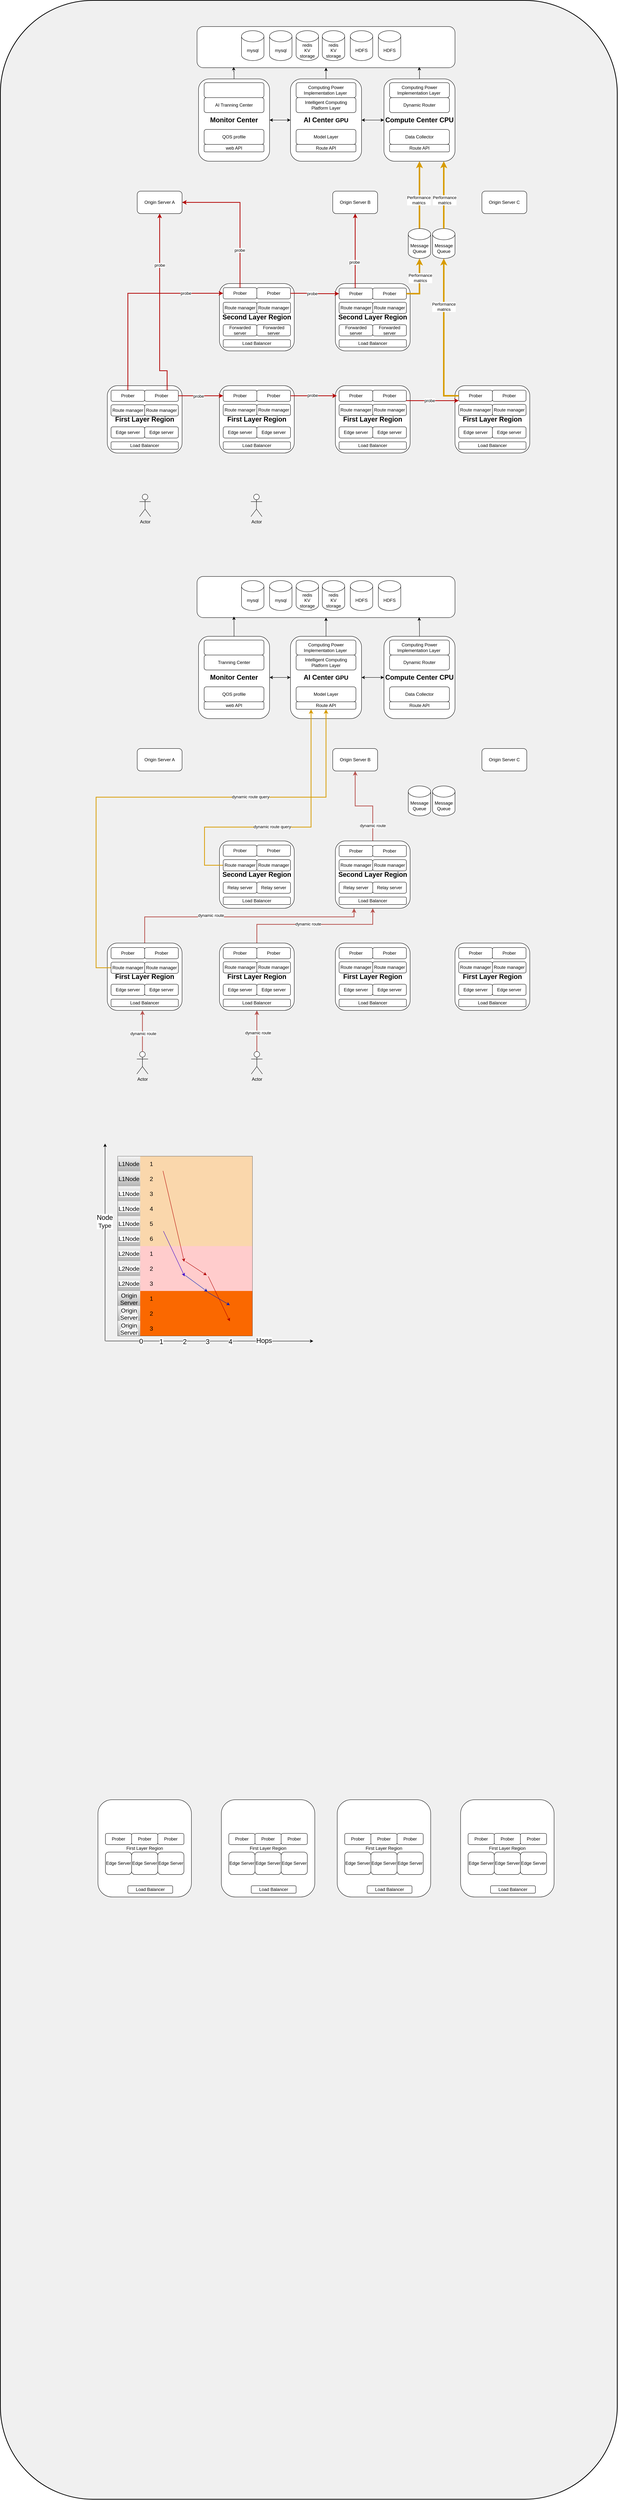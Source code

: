 <mxfile version="26.0.16">
  <diagram name="Page-1" id="P9pU9wxMOKHuX3EtcHgD">
    <mxGraphModel dx="2284" dy="1922" grid="1" gridSize="10" guides="1" tooltips="1" connect="1" arrows="1" fold="1" page="1" pageScale="1" pageWidth="850" pageHeight="1100" math="0" shadow="0">
      <root>
        <mxCell id="0" />
        <mxCell id="1" parent="0" />
        <mxCell id="ZZ9XeQo50VW3FPfhGWlt-152" value="" style="rounded=0;whiteSpace=wrap;html=1;dashed=1;fillColor=default;gradientColor=none;" vertex="1" parent="1">
          <mxGeometry x="-600" y="-80" width="370" height="60" as="geometry" />
        </mxCell>
        <mxCell id="ZZ9XeQo50VW3FPfhGWlt-1" value="" style="rounded=1;whiteSpace=wrap;html=1;gradientColor=none;fillStyle=auto;fillColor=#F0F0F0;strokeWidth=2;" vertex="1" parent="1">
          <mxGeometry x="-846" y="-570" width="1650" height="6680" as="geometry" />
        </mxCell>
        <mxCell id="ZZ9XeQo50VW3FPfhGWlt-7" value="Origin Server A" style="rounded=1;whiteSpace=wrap;html=1;" vertex="1" parent="1">
          <mxGeometry x="-480" y="-60" width="120" height="60" as="geometry" />
        </mxCell>
        <mxCell id="ZZ9XeQo50VW3FPfhGWlt-12" value="Message&lt;div&gt;Queue&lt;/div&gt;" style="shape=cylinder3;whiteSpace=wrap;html=1;boundedLbl=1;backgroundOutline=1;size=15;" vertex="1" parent="1">
          <mxGeometry x="310" y="40" width="60" height="80" as="geometry" />
        </mxCell>
        <mxCell id="ZZ9XeQo50VW3FPfhGWlt-19" value="Trainer" style="rounded=1;whiteSpace=wrap;html=1;" vertex="1" parent="1">
          <mxGeometry x="-20" y="-320" width="90" height="40" as="geometry" />
        </mxCell>
        <mxCell id="ZZ9XeQo50VW3FPfhGWlt-397" style="edgeStyle=orthogonalEdgeStyle;rounded=0;orthogonalLoop=1;jettySize=auto;html=1;entryX=0.5;entryY=1;entryDx=0;entryDy=0;" edge="1" parent="1" source="ZZ9XeQo50VW3FPfhGWlt-20" target="ZZ9XeQo50VW3FPfhGWlt-395">
          <mxGeometry relative="1" as="geometry" />
        </mxCell>
        <mxCell id="ZZ9XeQo50VW3FPfhGWlt-20" value="&lt;b&gt;&lt;font style=&quot;font-size: 18px;&quot;&gt;AI Center&amp;nbsp;&lt;/font&gt;&lt;span style=&quot;font-size: medium; background-color: transparent;&quot;&gt;GPU&lt;/span&gt;&lt;/b&gt;" style="rounded=1;whiteSpace=wrap;html=1;" vertex="1" parent="1">
          <mxGeometry x="-70" y="-360" width="190" height="220" as="geometry" />
        </mxCell>
        <mxCell id="ZZ9XeQo50VW3FPfhGWlt-21" value="Route API" style="rounded=1;whiteSpace=wrap;html=1;" vertex="1" parent="1">
          <mxGeometry x="-55" y="-185" width="160" height="20" as="geometry" />
        </mxCell>
        <mxCell id="ZZ9XeQo50VW3FPfhGWlt-23" value="&lt;span style=&quot;-webkit-font-smoothing: antialiased; box-sizing: border-box; -webkit-tap-highlight-color: rgba(0, 0, 0, 0); color: initial; line-height: var(--md-box-samantha-normal-text-line-height); overflow-anchor: auto; text-align: left; background-color: rgb(255, 255, 255);&quot;&gt;&lt;font face=&quot;Helvetica&quot; style=&quot;font-size: 12px;&quot;&gt;Intelligent Computing Platform Layer&lt;/font&gt;&lt;/span&gt;" style="rounded=1;whiteSpace=wrap;html=1;" vertex="1" parent="1">
          <mxGeometry x="-55" y="-310" width="160" height="40" as="geometry" />
        </mxCell>
        <mxCell id="ZZ9XeQo50VW3FPfhGWlt-25" value="&lt;span style=&quot;-webkit-font-smoothing: antialiased; box-sizing: border-box; -webkit-tap-highlight-color: rgba(0, 0, 0, 0); color: initial; line-height: var(--md-box-samantha-normal-text-line-height); overflow-anchor: auto; text-align: left; background-color: rgb(255, 255, 255);&quot;&gt;&lt;font style=&quot;font-size: 12px;&quot; face=&quot;Helvetica&quot;&gt;Computing Power Implementation Layer&amp;nbsp;&lt;/font&gt;&lt;/span&gt;" style="rounded=1;whiteSpace=wrap;html=1;" vertex="1" parent="1">
          <mxGeometry x="-55" y="-350" width="160" height="40" as="geometry" />
        </mxCell>
        <mxCell id="ZZ9XeQo50VW3FPfhGWlt-29" value="Origin Server B" style="rounded=1;whiteSpace=wrap;html=1;" vertex="1" parent="1">
          <mxGeometry x="43" y="-60" width="120" height="60" as="geometry" />
        </mxCell>
        <mxCell id="ZZ9XeQo50VW3FPfhGWlt-30" value="Origin Server C" style="rounded=1;whiteSpace=wrap;html=1;" vertex="1" parent="1">
          <mxGeometry x="442" y="-60" width="120" height="60" as="geometry" />
        </mxCell>
        <mxCell id="ZZ9XeQo50VW3FPfhGWlt-34" value="First Layer Region" style="rounded=1;whiteSpace=wrap;html=1;" vertex="1" parent="1">
          <mxGeometry x="-255" y="4240" width="250" height="260" as="geometry" />
        </mxCell>
        <mxCell id="ZZ9XeQo50VW3FPfhGWlt-35" value="Prober" style="rounded=1;whiteSpace=wrap;html=1;" vertex="1" parent="1">
          <mxGeometry x="-235" y="4330" width="70" height="30" as="geometry" />
        </mxCell>
        <mxCell id="ZZ9XeQo50VW3FPfhGWlt-36" value="Edge Server" style="rounded=1;whiteSpace=wrap;html=1;" vertex="1" parent="1">
          <mxGeometry x="-235" y="4380" width="70" height="60" as="geometry" />
        </mxCell>
        <mxCell id="ZZ9XeQo50VW3FPfhGWlt-37" value="Edge Server" style="rounded=1;whiteSpace=wrap;html=1;" vertex="1" parent="1">
          <mxGeometry x="-165" y="4380" width="70" height="60" as="geometry" />
        </mxCell>
        <mxCell id="ZZ9XeQo50VW3FPfhGWlt-38" value="Edge Server" style="rounded=1;whiteSpace=wrap;html=1;" vertex="1" parent="1">
          <mxGeometry x="-95" y="4380" width="70" height="60" as="geometry" />
        </mxCell>
        <mxCell id="ZZ9XeQo50VW3FPfhGWlt-39" value="Load Balancer" style="rounded=1;whiteSpace=wrap;html=1;" vertex="1" parent="1">
          <mxGeometry x="-175" y="4470" width="120" height="20" as="geometry" />
        </mxCell>
        <mxCell id="ZZ9XeQo50VW3FPfhGWlt-40" value="Prober" style="rounded=1;whiteSpace=wrap;html=1;" vertex="1" parent="1">
          <mxGeometry x="-165" y="4330" width="70" height="30" as="geometry" />
        </mxCell>
        <mxCell id="ZZ9XeQo50VW3FPfhGWlt-41" value="Prober" style="rounded=1;whiteSpace=wrap;html=1;" vertex="1" parent="1">
          <mxGeometry x="-95" y="4330" width="70" height="30" as="geometry" />
        </mxCell>
        <mxCell id="ZZ9XeQo50VW3FPfhGWlt-42" value="First Layer Region" style="rounded=1;whiteSpace=wrap;html=1;" vertex="1" parent="1">
          <mxGeometry x="-585" y="4240" width="250" height="260" as="geometry" />
        </mxCell>
        <mxCell id="ZZ9XeQo50VW3FPfhGWlt-43" value="Prober" style="rounded=1;whiteSpace=wrap;html=1;" vertex="1" parent="1">
          <mxGeometry x="-565" y="4330" width="70" height="30" as="geometry" />
        </mxCell>
        <mxCell id="ZZ9XeQo50VW3FPfhGWlt-44" value="Edge Server" style="rounded=1;whiteSpace=wrap;html=1;" vertex="1" parent="1">
          <mxGeometry x="-565" y="4380" width="70" height="60" as="geometry" />
        </mxCell>
        <mxCell id="ZZ9XeQo50VW3FPfhGWlt-45" value="Edge Server" style="rounded=1;whiteSpace=wrap;html=1;" vertex="1" parent="1">
          <mxGeometry x="-495" y="4380" width="70" height="60" as="geometry" />
        </mxCell>
        <mxCell id="ZZ9XeQo50VW3FPfhGWlt-46" value="Edge Server" style="rounded=1;whiteSpace=wrap;html=1;" vertex="1" parent="1">
          <mxGeometry x="-425" y="4380" width="70" height="60" as="geometry" />
        </mxCell>
        <mxCell id="ZZ9XeQo50VW3FPfhGWlt-47" value="Load Balancer" style="rounded=1;whiteSpace=wrap;html=1;" vertex="1" parent="1">
          <mxGeometry x="-505" y="4470" width="120" height="20" as="geometry" />
        </mxCell>
        <mxCell id="ZZ9XeQo50VW3FPfhGWlt-48" value="Prober" style="rounded=1;whiteSpace=wrap;html=1;" vertex="1" parent="1">
          <mxGeometry x="-495" y="4330" width="70" height="30" as="geometry" />
        </mxCell>
        <mxCell id="ZZ9XeQo50VW3FPfhGWlt-49" value="Prober" style="rounded=1;whiteSpace=wrap;html=1;" vertex="1" parent="1">
          <mxGeometry x="-425" y="4330" width="70" height="30" as="geometry" />
        </mxCell>
        <mxCell id="ZZ9XeQo50VW3FPfhGWlt-50" value="&lt;font style=&quot;font-size: 18px;&quot;&gt;&lt;b&gt;Second Layer Region&lt;/b&gt;&lt;/font&gt;" style="rounded=1;whiteSpace=wrap;html=1;glass=0;shadow=0;" vertex="1" parent="1">
          <mxGeometry x="-260" y="187" width="200" height="180" as="geometry" />
        </mxCell>
        <mxCell id="ZZ9XeQo50VW3FPfhGWlt-151" style="edgeStyle=orthogonalEdgeStyle;rounded=0;orthogonalLoop=1;jettySize=auto;html=1;entryX=1;entryY=0.5;entryDx=0;entryDy=0;fillColor=#e51400;strokeColor=#B20000;strokeWidth=2;" edge="1" parent="1" source="ZZ9XeQo50VW3FPfhGWlt-51" target="ZZ9XeQo50VW3FPfhGWlt-7">
          <mxGeometry relative="1" as="geometry">
            <Array as="points">
              <mxPoint x="-205" y="-30" />
            </Array>
          </mxGeometry>
        </mxCell>
        <mxCell id="ZZ9XeQo50VW3FPfhGWlt-257" value="probe" style="edgeLabel;html=1;align=center;verticalAlign=middle;resizable=0;points=[];" vertex="1" connectable="0" parent="ZZ9XeQo50VW3FPfhGWlt-151">
          <mxGeometry x="-0.478" y="1" relative="1" as="geometry">
            <mxPoint as="offset" />
          </mxGeometry>
        </mxCell>
        <mxCell id="ZZ9XeQo50VW3FPfhGWlt-51" value="Prober" style="rounded=1;whiteSpace=wrap;html=1;" vertex="1" parent="1">
          <mxGeometry x="-250" y="198" width="90" height="30" as="geometry" />
        </mxCell>
        <mxCell id="ZZ9XeQo50VW3FPfhGWlt-55" value="Load Balancer" style="rounded=1;whiteSpace=wrap;html=1;" vertex="1" parent="1">
          <mxGeometry x="-250" y="337" width="180" height="20" as="geometry" />
        </mxCell>
        <mxCell id="ZZ9XeQo50VW3FPfhGWlt-153" style="edgeStyle=orthogonalEdgeStyle;rounded=0;orthogonalLoop=1;jettySize=auto;html=1;entryX=0;entryY=0.5;entryDx=0;entryDy=0;" edge="1" parent="1" source="ZZ9XeQo50VW3FPfhGWlt-56" target="ZZ9XeQo50VW3FPfhGWlt-77">
          <mxGeometry relative="1" as="geometry" />
        </mxCell>
        <mxCell id="ZZ9XeQo50VW3FPfhGWlt-56" value="Prober" style="rounded=1;whiteSpace=wrap;html=1;" vertex="1" parent="1">
          <mxGeometry x="-160" y="198" width="90" height="30" as="geometry" />
        </mxCell>
        <mxCell id="ZZ9XeQo50VW3FPfhGWlt-5" value="Forwarded server" style="rounded=1;whiteSpace=wrap;html=1;" vertex="1" parent="1">
          <mxGeometry x="-250" y="297" width="90" height="30" as="geometry" />
        </mxCell>
        <mxCell id="ZZ9XeQo50VW3FPfhGWlt-58" value="Forwarded server" style="rounded=1;whiteSpace=wrap;html=1;" vertex="1" parent="1">
          <mxGeometry x="-160" y="297" width="90" height="30" as="geometry" />
        </mxCell>
        <mxCell id="ZZ9XeQo50VW3FPfhGWlt-60" value="First Layer Region" style="rounded=1;whiteSpace=wrap;html=1;" vertex="1" parent="1">
          <mxGeometry x="385" y="4240" width="250" height="260" as="geometry" />
        </mxCell>
        <mxCell id="ZZ9XeQo50VW3FPfhGWlt-61" value="Prober" style="rounded=1;whiteSpace=wrap;html=1;" vertex="1" parent="1">
          <mxGeometry x="405" y="4330" width="70" height="30" as="geometry" />
        </mxCell>
        <mxCell id="ZZ9XeQo50VW3FPfhGWlt-62" value="Edge Server" style="rounded=1;whiteSpace=wrap;html=1;" vertex="1" parent="1">
          <mxGeometry x="405" y="4380" width="70" height="60" as="geometry" />
        </mxCell>
        <mxCell id="ZZ9XeQo50VW3FPfhGWlt-63" value="Edge Server" style="rounded=1;whiteSpace=wrap;html=1;" vertex="1" parent="1">
          <mxGeometry x="475" y="4380" width="70" height="60" as="geometry" />
        </mxCell>
        <mxCell id="ZZ9XeQo50VW3FPfhGWlt-64" value="Edge Server" style="rounded=1;whiteSpace=wrap;html=1;" vertex="1" parent="1">
          <mxGeometry x="545" y="4380" width="70" height="60" as="geometry" />
        </mxCell>
        <mxCell id="ZZ9XeQo50VW3FPfhGWlt-65" value="Load Balancer" style="rounded=1;whiteSpace=wrap;html=1;" vertex="1" parent="1">
          <mxGeometry x="465" y="4470" width="120" height="20" as="geometry" />
        </mxCell>
        <mxCell id="ZZ9XeQo50VW3FPfhGWlt-66" value="Prober" style="rounded=1;whiteSpace=wrap;html=1;" vertex="1" parent="1">
          <mxGeometry x="475" y="4330" width="70" height="30" as="geometry" />
        </mxCell>
        <mxCell id="ZZ9XeQo50VW3FPfhGWlt-67" value="Prober" style="rounded=1;whiteSpace=wrap;html=1;" vertex="1" parent="1">
          <mxGeometry x="545" y="4330" width="70" height="30" as="geometry" />
        </mxCell>
        <mxCell id="ZZ9XeQo50VW3FPfhGWlt-68" value="First Layer Region" style="rounded=1;whiteSpace=wrap;html=1;" vertex="1" parent="1">
          <mxGeometry x="55" y="4240" width="250" height="260" as="geometry" />
        </mxCell>
        <mxCell id="ZZ9XeQo50VW3FPfhGWlt-69" value="Prober" style="rounded=1;whiteSpace=wrap;html=1;" vertex="1" parent="1">
          <mxGeometry x="75" y="4330" width="70" height="30" as="geometry" />
        </mxCell>
        <mxCell id="ZZ9XeQo50VW3FPfhGWlt-70" value="Edge Server" style="rounded=1;whiteSpace=wrap;html=1;" vertex="1" parent="1">
          <mxGeometry x="75" y="4380" width="70" height="60" as="geometry" />
        </mxCell>
        <mxCell id="ZZ9XeQo50VW3FPfhGWlt-71" value="Edge Server" style="rounded=1;whiteSpace=wrap;html=1;" vertex="1" parent="1">
          <mxGeometry x="145" y="4380" width="70" height="60" as="geometry" />
        </mxCell>
        <mxCell id="ZZ9XeQo50VW3FPfhGWlt-72" value="Edge Server" style="rounded=1;whiteSpace=wrap;html=1;" vertex="1" parent="1">
          <mxGeometry x="215" y="4380" width="70" height="60" as="geometry" />
        </mxCell>
        <mxCell id="ZZ9XeQo50VW3FPfhGWlt-73" value="Load Balancer" style="rounded=1;whiteSpace=wrap;html=1;" vertex="1" parent="1">
          <mxGeometry x="135" y="4470" width="120" height="20" as="geometry" />
        </mxCell>
        <mxCell id="ZZ9XeQo50VW3FPfhGWlt-74" value="Prober" style="rounded=1;whiteSpace=wrap;html=1;" vertex="1" parent="1">
          <mxGeometry x="145" y="4330" width="70" height="30" as="geometry" />
        </mxCell>
        <mxCell id="ZZ9XeQo50VW3FPfhGWlt-75" value="Prober" style="rounded=1;whiteSpace=wrap;html=1;" vertex="1" parent="1">
          <mxGeometry x="215" y="4330" width="70" height="30" as="geometry" />
        </mxCell>
        <mxCell id="ZZ9XeQo50VW3FPfhGWlt-76" value="&lt;font style=&quot;font-size: 18px;&quot;&gt;&lt;b&gt;Second Layer Region&lt;/b&gt;&lt;/font&gt;" style="rounded=1;whiteSpace=wrap;html=1;" vertex="1" parent="1">
          <mxGeometry x="50" y="187" width="200" height="180" as="geometry" />
        </mxCell>
        <mxCell id="ZZ9XeQo50VW3FPfhGWlt-250" style="edgeStyle=orthogonalEdgeStyle;rounded=0;orthogonalLoop=1;jettySize=auto;html=1;entryX=0.5;entryY=1;entryDx=0;entryDy=0;fillColor=#e51400;strokeColor=#B20000;strokeWidth=2;" edge="1" parent="1" source="ZZ9XeQo50VW3FPfhGWlt-77" target="ZZ9XeQo50VW3FPfhGWlt-29">
          <mxGeometry relative="1" as="geometry">
            <Array as="points">
              <mxPoint x="103" y="150" />
              <mxPoint x="103" y="150" />
            </Array>
          </mxGeometry>
        </mxCell>
        <mxCell id="ZZ9XeQo50VW3FPfhGWlt-262" value="probe" style="edgeLabel;html=1;align=center;verticalAlign=middle;resizable=0;points=[];" vertex="1" connectable="0" parent="ZZ9XeQo50VW3FPfhGWlt-250">
          <mxGeometry x="-0.306" y="2" relative="1" as="geometry">
            <mxPoint as="offset" />
          </mxGeometry>
        </mxCell>
        <mxCell id="ZZ9XeQo50VW3FPfhGWlt-77" value="Prober" style="rounded=1;whiteSpace=wrap;html=1;" vertex="1" parent="1">
          <mxGeometry x="60" y="199" width="90" height="30" as="geometry" />
        </mxCell>
        <mxCell id="ZZ9XeQo50VW3FPfhGWlt-78" value="Load Balancer" style="rounded=1;whiteSpace=wrap;html=1;" vertex="1" parent="1">
          <mxGeometry x="60" y="337" width="180" height="20" as="geometry" />
        </mxCell>
        <mxCell id="ZZ9XeQo50VW3FPfhGWlt-79" value="Prober" style="rounded=1;whiteSpace=wrap;html=1;" vertex="1" parent="1">
          <mxGeometry x="150" y="199" width="90" height="30" as="geometry" />
        </mxCell>
        <mxCell id="ZZ9XeQo50VW3FPfhGWlt-80" value="Forwarded server" style="rounded=1;whiteSpace=wrap;html=1;" vertex="1" parent="1">
          <mxGeometry x="60" y="297" width="90" height="30" as="geometry" />
        </mxCell>
        <mxCell id="ZZ9XeQo50VW3FPfhGWlt-81" value="Forwarded server" style="rounded=1;whiteSpace=wrap;html=1;" vertex="1" parent="1">
          <mxGeometry x="150" y="297" width="90" height="30" as="geometry" />
        </mxCell>
        <mxCell id="ZZ9XeQo50VW3FPfhGWlt-254" style="edgeStyle=orthogonalEdgeStyle;rounded=0;orthogonalLoop=1;jettySize=auto;html=1;entryX=0.5;entryY=1;entryDx=0;entryDy=0;fillColor=#ffcd28;gradientColor=#ffa500;strokeColor=#d79b00;strokeWidth=4;" edge="1" parent="1" source="ZZ9XeQo50VW3FPfhGWlt-82" target="ZZ9XeQo50VW3FPfhGWlt-111">
          <mxGeometry relative="1" as="geometry" />
        </mxCell>
        <mxCell id="ZZ9XeQo50VW3FPfhGWlt-267" value="Performance&lt;div&gt;matrics&lt;/div&gt;" style="edgeLabel;html=1;align=center;verticalAlign=middle;resizable=0;points=[];" vertex="1" connectable="0" parent="ZZ9XeQo50VW3FPfhGWlt-254">
          <mxGeometry x="-0.267" y="2" relative="1" as="geometry">
            <mxPoint y="-10" as="offset" />
          </mxGeometry>
        </mxCell>
        <mxCell id="ZZ9XeQo50VW3FPfhGWlt-82" value="Message&lt;div&gt;Queue&lt;/div&gt;" style="shape=cylinder3;whiteSpace=wrap;html=1;boundedLbl=1;backgroundOutline=1;size=15;" vertex="1" parent="1">
          <mxGeometry x="245" y="40" width="60" height="80" as="geometry" />
        </mxCell>
        <mxCell id="ZZ9XeQo50VW3FPfhGWlt-83" value="&lt;font style=&quot;font-size: 18px;&quot;&gt;&lt;b&gt;First Layer Region&lt;/b&gt;&lt;/font&gt;" style="rounded=1;whiteSpace=wrap;html=1;" vertex="1" parent="1">
          <mxGeometry x="-560" y="460" width="200" height="180" as="geometry" />
        </mxCell>
        <mxCell id="ZZ9XeQo50VW3FPfhGWlt-150" style="edgeStyle=orthogonalEdgeStyle;rounded=0;orthogonalLoop=1;jettySize=auto;html=1;entryX=0;entryY=0.5;entryDx=0;entryDy=0;strokeWidth=2;fillColor=#e51400;strokeColor=#B20000;" edge="1" parent="1" source="ZZ9XeQo50VW3FPfhGWlt-84" target="ZZ9XeQo50VW3FPfhGWlt-51">
          <mxGeometry relative="1" as="geometry">
            <Array as="points">
              <mxPoint x="-505" y="213" />
            </Array>
          </mxGeometry>
        </mxCell>
        <mxCell id="ZZ9XeQo50VW3FPfhGWlt-259" value="probe" style="edgeLabel;html=1;align=center;verticalAlign=middle;resizable=0;points=[];" vertex="1" connectable="0" parent="ZZ9XeQo50VW3FPfhGWlt-150">
          <mxGeometry x="0.611" relative="1" as="geometry">
            <mxPoint as="offset" />
          </mxGeometry>
        </mxCell>
        <mxCell id="ZZ9XeQo50VW3FPfhGWlt-84" value="Prober" style="rounded=1;whiteSpace=wrap;html=1;" vertex="1" parent="1">
          <mxGeometry x="-550" y="472" width="90" height="30" as="geometry" />
        </mxCell>
        <mxCell id="ZZ9XeQo50VW3FPfhGWlt-85" value="Load Balancer" style="rounded=1;whiteSpace=wrap;html=1;" vertex="1" parent="1">
          <mxGeometry x="-550" y="610" width="180" height="20" as="geometry" />
        </mxCell>
        <mxCell id="ZZ9XeQo50VW3FPfhGWlt-158" style="edgeStyle=orthogonalEdgeStyle;rounded=0;orthogonalLoop=1;jettySize=auto;html=1;fillColor=#e51400;strokeColor=#B20000;strokeWidth=2;" edge="1" parent="1" source="ZZ9XeQo50VW3FPfhGWlt-86">
          <mxGeometry relative="1" as="geometry">
            <mxPoint x="-420" as="targetPoint" />
            <Array as="points">
              <mxPoint x="-400" y="420" />
              <mxPoint x="-420" y="420" />
            </Array>
          </mxGeometry>
        </mxCell>
        <mxCell id="ZZ9XeQo50VW3FPfhGWlt-258" value="probe" style="edgeLabel;html=1;align=center;verticalAlign=middle;resizable=0;points=[];" vertex="1" connectable="0" parent="ZZ9XeQo50VW3FPfhGWlt-158">
          <mxGeometry x="0.439" relative="1" as="geometry">
            <mxPoint as="offset" />
          </mxGeometry>
        </mxCell>
        <mxCell id="ZZ9XeQo50VW3FPfhGWlt-86" value="Prober" style="rounded=1;whiteSpace=wrap;html=1;" vertex="1" parent="1">
          <mxGeometry x="-460" y="472" width="90" height="30" as="geometry" />
        </mxCell>
        <mxCell id="ZZ9XeQo50VW3FPfhGWlt-87" value="Edge server" style="rounded=1;whiteSpace=wrap;html=1;" vertex="1" parent="1">
          <mxGeometry x="-550" y="570" width="90" height="30" as="geometry" />
        </mxCell>
        <mxCell id="ZZ9XeQo50VW3FPfhGWlt-88" value="Edge server" style="rounded=1;whiteSpace=wrap;html=1;" vertex="1" parent="1">
          <mxGeometry x="-460" y="570" width="90" height="30" as="geometry" />
        </mxCell>
        <mxCell id="ZZ9XeQo50VW3FPfhGWlt-89" value="&lt;font style=&quot;font-size: 18px;&quot;&gt;&lt;b&gt;First Layer Region&lt;/b&gt;&lt;/font&gt;" style="rounded=1;whiteSpace=wrap;html=1;" vertex="1" parent="1">
          <mxGeometry x="-260" y="460" width="200" height="180" as="geometry" />
        </mxCell>
        <mxCell id="ZZ9XeQo50VW3FPfhGWlt-90" value="Prober" style="rounded=1;whiteSpace=wrap;html=1;" vertex="1" parent="1">
          <mxGeometry x="-250" y="472" width="90" height="30" as="geometry" />
        </mxCell>
        <mxCell id="ZZ9XeQo50VW3FPfhGWlt-91" value="Load Balancer" style="rounded=1;whiteSpace=wrap;html=1;" vertex="1" parent="1">
          <mxGeometry x="-250" y="610" width="180" height="20" as="geometry" />
        </mxCell>
        <mxCell id="ZZ9XeQo50VW3FPfhGWlt-92" value="Prober" style="rounded=1;whiteSpace=wrap;html=1;" vertex="1" parent="1">
          <mxGeometry x="-160" y="472" width="90" height="30" as="geometry" />
        </mxCell>
        <mxCell id="ZZ9XeQo50VW3FPfhGWlt-93" value="Edge server" style="rounded=1;whiteSpace=wrap;html=1;" vertex="1" parent="1">
          <mxGeometry x="-250" y="570" width="90" height="30" as="geometry" />
        </mxCell>
        <mxCell id="ZZ9XeQo50VW3FPfhGWlt-94" value="Edge server" style="rounded=1;whiteSpace=wrap;html=1;" vertex="1" parent="1">
          <mxGeometry x="-160" y="570" width="90" height="30" as="geometry" />
        </mxCell>
        <mxCell id="ZZ9XeQo50VW3FPfhGWlt-95" value="&lt;font style=&quot;font-size: 18px;&quot;&gt;&lt;b&gt;First Layer Region&lt;/b&gt;&lt;/font&gt;" style="rounded=1;whiteSpace=wrap;html=1;" vertex="1" parent="1">
          <mxGeometry x="50" y="460" width="200" height="180" as="geometry" />
        </mxCell>
        <mxCell id="ZZ9XeQo50VW3FPfhGWlt-96" value="Prober" style="rounded=1;whiteSpace=wrap;html=1;" vertex="1" parent="1">
          <mxGeometry x="60" y="472" width="90" height="30" as="geometry" />
        </mxCell>
        <mxCell id="ZZ9XeQo50VW3FPfhGWlt-97" value="Load Balancer" style="rounded=1;whiteSpace=wrap;html=1;" vertex="1" parent="1">
          <mxGeometry x="60" y="610" width="180" height="20" as="geometry" />
        </mxCell>
        <mxCell id="ZZ9XeQo50VW3FPfhGWlt-98" value="Prober" style="rounded=1;whiteSpace=wrap;html=1;" vertex="1" parent="1">
          <mxGeometry x="150" y="472" width="90" height="30" as="geometry" />
        </mxCell>
        <mxCell id="ZZ9XeQo50VW3FPfhGWlt-99" value="Edge server" style="rounded=1;whiteSpace=wrap;html=1;" vertex="1" parent="1">
          <mxGeometry x="60" y="570" width="90" height="30" as="geometry" />
        </mxCell>
        <mxCell id="ZZ9XeQo50VW3FPfhGWlt-100" value="Edge server" style="rounded=1;whiteSpace=wrap;html=1;" vertex="1" parent="1">
          <mxGeometry x="150" y="570" width="90" height="30" as="geometry" />
        </mxCell>
        <mxCell id="ZZ9XeQo50VW3FPfhGWlt-101" value="&lt;font style=&quot;font-size: 18px;&quot;&gt;&lt;b&gt;First Layer Region&lt;/b&gt;&lt;/font&gt;" style="rounded=1;whiteSpace=wrap;html=1;" vertex="1" parent="1">
          <mxGeometry x="370" y="460" width="200" height="180" as="geometry" />
        </mxCell>
        <mxCell id="ZZ9XeQo50VW3FPfhGWlt-102" value="Prober" style="rounded=1;whiteSpace=wrap;html=1;" vertex="1" parent="1">
          <mxGeometry x="380" y="472" width="90" height="30" as="geometry" />
        </mxCell>
        <mxCell id="ZZ9XeQo50VW3FPfhGWlt-103" value="Load Balancer" style="rounded=1;whiteSpace=wrap;html=1;" vertex="1" parent="1">
          <mxGeometry x="380" y="610" width="180" height="20" as="geometry" />
        </mxCell>
        <mxCell id="ZZ9XeQo50VW3FPfhGWlt-104" value="Prober" style="rounded=1;whiteSpace=wrap;html=1;" vertex="1" parent="1">
          <mxGeometry x="470" y="472" width="90" height="30" as="geometry" />
        </mxCell>
        <mxCell id="ZZ9XeQo50VW3FPfhGWlt-105" value="Edge server" style="rounded=1;whiteSpace=wrap;html=1;" vertex="1" parent="1">
          <mxGeometry x="380" y="570" width="90" height="30" as="geometry" />
        </mxCell>
        <mxCell id="ZZ9XeQo50VW3FPfhGWlt-106" value="Edge server" style="rounded=1;whiteSpace=wrap;html=1;" vertex="1" parent="1">
          <mxGeometry x="470" y="570" width="90" height="30" as="geometry" />
        </mxCell>
        <mxCell id="ZZ9XeQo50VW3FPfhGWlt-107" value="Actor" style="shape=umlActor;verticalLabelPosition=bottom;verticalAlign=top;html=1;outlineConnect=0;" vertex="1" parent="1">
          <mxGeometry x="-474" y="750" width="30" height="60" as="geometry" />
        </mxCell>
        <mxCell id="ZZ9XeQo50VW3FPfhGWlt-108" value="&lt;span style=&quot;-webkit-font-smoothing: antialiased; box-sizing: border-box; -webkit-tap-highlight-color: rgba(0, 0, 0, 0); color: initial; line-height: var(--md-box-samantha-normal-text-line-height); overflow-anchor: auto; text-align: left; background-color: rgb(255, 255, 255);&quot;&gt;&lt;font face=&quot;Helvetica&quot; style=&quot;font-size: 12px;&quot;&gt;Model Layer&lt;/font&gt;&lt;/span&gt;" style="rounded=1;whiteSpace=wrap;html=1;" vertex="1" parent="1">
          <mxGeometry x="-55" y="-225" width="160" height="40" as="geometry" />
        </mxCell>
        <mxCell id="ZZ9XeQo50VW3FPfhGWlt-110" value="Trainer" style="rounded=1;whiteSpace=wrap;html=1;" vertex="1" parent="1">
          <mxGeometry x="230" y="-320" width="90" height="40" as="geometry" />
        </mxCell>
        <mxCell id="ZZ9XeQo50VW3FPfhGWlt-111" value="&lt;font style=&quot;font-size: 18px;&quot;&gt;&lt;b&gt;Compute Center&amp;nbsp;&lt;span style=&quot;background-color: transparent;&quot;&gt;CPU&lt;/span&gt;&lt;/b&gt;&lt;/font&gt;" style="rounded=1;whiteSpace=wrap;html=1;" vertex="1" parent="1">
          <mxGeometry x="180" y="-360" width="190" height="220" as="geometry" />
        </mxCell>
        <mxCell id="ZZ9XeQo50VW3FPfhGWlt-112" value="Route API" style="rounded=1;whiteSpace=wrap;html=1;" vertex="1" parent="1">
          <mxGeometry x="195" y="-185" width="160" height="20" as="geometry" />
        </mxCell>
        <mxCell id="ZZ9XeQo50VW3FPfhGWlt-113" value="&lt;div style=&quot;text-align: left;&quot;&gt;&lt;span style=&quot;background-color: rgb(255, 255, 255);&quot;&gt;Dynamic Router&lt;/span&gt;&lt;/div&gt;" style="rounded=1;whiteSpace=wrap;html=1;" vertex="1" parent="1">
          <mxGeometry x="195" y="-310" width="160" height="40" as="geometry" />
        </mxCell>
        <mxCell id="ZZ9XeQo50VW3FPfhGWlt-114" value="&lt;span style=&quot;-webkit-font-smoothing: antialiased; box-sizing: border-box; -webkit-tap-highlight-color: rgba(0, 0, 0, 0); color: initial; line-height: var(--md-box-samantha-normal-text-line-height); overflow-anchor: auto; text-align: left; background-color: rgb(255, 255, 255);&quot;&gt;&lt;font style=&quot;font-size: 12px;&quot; face=&quot;Helvetica&quot;&gt;Computing Power Implementation Layer&amp;nbsp;&lt;/font&gt;&lt;/span&gt;" style="rounded=1;whiteSpace=wrap;html=1;" vertex="1" parent="1">
          <mxGeometry x="195" y="-350" width="160" height="40" as="geometry" />
        </mxCell>
        <mxCell id="ZZ9XeQo50VW3FPfhGWlt-115" value="&lt;span style=&quot;-webkit-font-smoothing: antialiased; box-sizing: border-box; -webkit-tap-highlight-color: rgba(0, 0, 0, 0); color: initial; line-height: var(--md-box-samantha-normal-text-line-height); overflow-anchor: auto; text-align: left; background-color: rgb(255, 255, 255);&quot;&gt;&lt;font face=&quot;Helvetica&quot; style=&quot;font-size: 12px;&quot;&gt;Data Collector&lt;/font&gt;&lt;/span&gt;" style="rounded=1;whiteSpace=wrap;html=1;" vertex="1" parent="1">
          <mxGeometry x="195" y="-225" width="160" height="40" as="geometry" />
        </mxCell>
        <mxCell id="ZZ9XeQo50VW3FPfhGWlt-117" value="Trainer" style="rounded=1;whiteSpace=wrap;html=1;" vertex="1" parent="1">
          <mxGeometry x="-266" y="-320" width="90" height="40" as="geometry" />
        </mxCell>
        <mxCell id="ZZ9XeQo50VW3FPfhGWlt-118" value="&lt;font style=&quot;font-size: 18px;&quot;&gt;&lt;b&gt;Monitor Center&lt;/b&gt;&lt;/font&gt;" style="rounded=1;whiteSpace=wrap;html=1;" vertex="1" parent="1">
          <mxGeometry x="-316" y="-360" width="190" height="220" as="geometry" />
        </mxCell>
        <mxCell id="ZZ9XeQo50VW3FPfhGWlt-119" value="web API" style="rounded=1;whiteSpace=wrap;html=1;" vertex="1" parent="1">
          <mxGeometry x="-301" y="-185" width="160" height="20" as="geometry" />
        </mxCell>
        <mxCell id="ZZ9XeQo50VW3FPfhGWlt-120" value="AI Tranning Center" style="rounded=1;whiteSpace=wrap;html=1;" vertex="1" parent="1">
          <mxGeometry x="-301" y="-310" width="160" height="40" as="geometry" />
        </mxCell>
        <mxCell id="ZZ9XeQo50VW3FPfhGWlt-121" value="" style="rounded=1;whiteSpace=wrap;html=1;" vertex="1" parent="1">
          <mxGeometry x="-301" y="-350" width="160" height="40" as="geometry" />
        </mxCell>
        <mxCell id="ZZ9XeQo50VW3FPfhGWlt-122" value="&lt;span style=&quot;text-align: left; background-color: rgb(255, 255, 255);&quot;&gt;QOS profile&lt;/span&gt;" style="rounded=1;whiteSpace=wrap;html=1;" vertex="1" parent="1">
          <mxGeometry x="-301" y="-225" width="160" height="40" as="geometry" />
        </mxCell>
        <mxCell id="ZZ9XeQo50VW3FPfhGWlt-129" value="Route manager" style="rounded=1;whiteSpace=wrap;html=1;" vertex="1" parent="1">
          <mxGeometry x="-250" y="237" width="90" height="30" as="geometry" />
        </mxCell>
        <mxCell id="ZZ9XeQo50VW3FPfhGWlt-130" value="Route manager" style="rounded=1;whiteSpace=wrap;html=1;" vertex="1" parent="1">
          <mxGeometry x="-160" y="237" width="90" height="30" as="geometry" />
        </mxCell>
        <mxCell id="ZZ9XeQo50VW3FPfhGWlt-132" value="Route manager" style="rounded=1;whiteSpace=wrap;html=1;" vertex="1" parent="1">
          <mxGeometry x="60" y="237" width="90" height="30" as="geometry" />
        </mxCell>
        <mxCell id="ZZ9XeQo50VW3FPfhGWlt-133" value="Route manager" style="rounded=1;whiteSpace=wrap;html=1;" vertex="1" parent="1">
          <mxGeometry x="150" y="237" width="90" height="30" as="geometry" />
        </mxCell>
        <mxCell id="ZZ9XeQo50VW3FPfhGWlt-134" value="Route manager" style="rounded=1;whiteSpace=wrap;html=1;" vertex="1" parent="1">
          <mxGeometry x="-550" y="511" width="90" height="30" as="geometry" />
        </mxCell>
        <mxCell id="ZZ9XeQo50VW3FPfhGWlt-135" value="Route manager" style="rounded=1;whiteSpace=wrap;html=1;" vertex="1" parent="1">
          <mxGeometry x="-460" y="511" width="90" height="30" as="geometry" />
        </mxCell>
        <mxCell id="ZZ9XeQo50VW3FPfhGWlt-136" value="Route manager" style="rounded=1;whiteSpace=wrap;html=1;" vertex="1" parent="1">
          <mxGeometry x="-250" y="510" width="90" height="30" as="geometry" />
        </mxCell>
        <mxCell id="ZZ9XeQo50VW3FPfhGWlt-137" value="Route manager" style="rounded=1;whiteSpace=wrap;html=1;" vertex="1" parent="1">
          <mxGeometry x="-160" y="510" width="90" height="30" as="geometry" />
        </mxCell>
        <mxCell id="ZZ9XeQo50VW3FPfhGWlt-138" value="Route manager" style="rounded=1;whiteSpace=wrap;html=1;" vertex="1" parent="1">
          <mxGeometry x="60" y="510" width="90" height="30" as="geometry" />
        </mxCell>
        <mxCell id="ZZ9XeQo50VW3FPfhGWlt-139" value="Route manager" style="rounded=1;whiteSpace=wrap;html=1;" vertex="1" parent="1">
          <mxGeometry x="150" y="510" width="90" height="30" as="geometry" />
        </mxCell>
        <mxCell id="ZZ9XeQo50VW3FPfhGWlt-140" value="Route manager" style="rounded=1;whiteSpace=wrap;html=1;" vertex="1" parent="1">
          <mxGeometry x="380" y="510" width="90" height="30" as="geometry" />
        </mxCell>
        <mxCell id="ZZ9XeQo50VW3FPfhGWlt-141" value="Route manager" style="rounded=1;whiteSpace=wrap;html=1;" vertex="1" parent="1">
          <mxGeometry x="470" y="510" width="90" height="30" as="geometry" />
        </mxCell>
        <mxCell id="ZZ9XeQo50VW3FPfhGWlt-143" value="Actor" style="shape=umlActor;verticalLabelPosition=bottom;verticalAlign=top;html=1;outlineConnect=0;" vertex="1" parent="1">
          <mxGeometry x="-176" y="750" width="30" height="60" as="geometry" />
        </mxCell>
        <mxCell id="ZZ9XeQo50VW3FPfhGWlt-148" style="edgeStyle=orthogonalEdgeStyle;rounded=0;orthogonalLoop=1;jettySize=auto;html=1;entryX=0.02;entryY=0.15;entryDx=0;entryDy=0;entryPerimeter=0;strokeWidth=2;fillColor=#e51400;strokeColor=#B20000;" edge="1" parent="1" source="ZZ9XeQo50VW3FPfhGWlt-92" target="ZZ9XeQo50VW3FPfhGWlt-95">
          <mxGeometry relative="1" as="geometry" />
        </mxCell>
        <mxCell id="ZZ9XeQo50VW3FPfhGWlt-261" value="probe" style="edgeLabel;html=1;align=center;verticalAlign=middle;resizable=0;points=[];" vertex="1" connectable="0" parent="ZZ9XeQo50VW3FPfhGWlt-148">
          <mxGeometry x="-0.048" y="1" relative="1" as="geometry">
            <mxPoint as="offset" />
          </mxGeometry>
        </mxCell>
        <mxCell id="ZZ9XeQo50VW3FPfhGWlt-149" style="edgeStyle=orthogonalEdgeStyle;rounded=0;orthogonalLoop=1;jettySize=auto;html=1;strokeWidth=2;fillColor=#e51400;strokeColor=#B20000;" edge="1" parent="1" source="ZZ9XeQo50VW3FPfhGWlt-98" target="ZZ9XeQo50VW3FPfhGWlt-102">
          <mxGeometry relative="1" as="geometry">
            <Array as="points">
              <mxPoint x="310" y="500" />
              <mxPoint x="310" y="500" />
            </Array>
          </mxGeometry>
        </mxCell>
        <mxCell id="ZZ9XeQo50VW3FPfhGWlt-264" value="probe" style="edgeLabel;html=1;align=center;verticalAlign=middle;resizable=0;points=[];" vertex="1" connectable="0" parent="ZZ9XeQo50VW3FPfhGWlt-149">
          <mxGeometry x="-0.114" relative="1" as="geometry">
            <mxPoint as="offset" />
          </mxGeometry>
        </mxCell>
        <mxCell id="ZZ9XeQo50VW3FPfhGWlt-154" style="edgeStyle=orthogonalEdgeStyle;rounded=0;orthogonalLoop=1;jettySize=auto;html=1;entryX=0;entryY=0.5;entryDx=0;entryDy=0;fillColor=#e51400;strokeColor=#B20000;strokeWidth=2;" edge="1" parent="1" source="ZZ9XeQo50VW3FPfhGWlt-56" target="ZZ9XeQo50VW3FPfhGWlt-77">
          <mxGeometry relative="1" as="geometry" />
        </mxCell>
        <mxCell id="ZZ9XeQo50VW3FPfhGWlt-263" value="probe" style="edgeLabel;html=1;align=center;verticalAlign=middle;resizable=0;points=[];" vertex="1" connectable="0" parent="ZZ9XeQo50VW3FPfhGWlt-154">
          <mxGeometry x="-0.115" y="-1" relative="1" as="geometry">
            <mxPoint as="offset" />
          </mxGeometry>
        </mxCell>
        <mxCell id="ZZ9XeQo50VW3FPfhGWlt-159" value="" style="endArrow=classic;startArrow=classic;html=1;rounded=0;entryX=0;entryY=0.5;entryDx=0;entryDy=0;" edge="1" parent="1" source="ZZ9XeQo50VW3FPfhGWlt-20" target="ZZ9XeQo50VW3FPfhGWlt-111">
          <mxGeometry width="50" height="50" relative="1" as="geometry">
            <mxPoint x="-60" y="-50" as="sourcePoint" />
            <mxPoint x="-10" y="-100" as="targetPoint" />
          </mxGeometry>
        </mxCell>
        <mxCell id="ZZ9XeQo50VW3FPfhGWlt-251" style="edgeStyle=orthogonalEdgeStyle;rounded=0;orthogonalLoop=1;jettySize=auto;html=1;entryX=0.5;entryY=1;entryDx=0;entryDy=0;entryPerimeter=0;fillColor=#ffcd28;gradientColor=#ffa500;strokeColor=#d79b00;strokeWidth=4;" edge="1" parent="1" source="ZZ9XeQo50VW3FPfhGWlt-102" target="ZZ9XeQo50VW3FPfhGWlt-12">
          <mxGeometry relative="1" as="geometry">
            <Array as="points">
              <mxPoint x="340" y="487" />
            </Array>
          </mxGeometry>
        </mxCell>
        <mxCell id="ZZ9XeQo50VW3FPfhGWlt-265" value="Performance&lt;div&gt;matrics&lt;/div&gt;" style="edgeLabel;html=1;align=center;verticalAlign=middle;resizable=0;points=[];" vertex="1" connectable="0" parent="ZZ9XeQo50VW3FPfhGWlt-251">
          <mxGeometry x="0.366" relative="1" as="geometry">
            <mxPoint as="offset" />
          </mxGeometry>
        </mxCell>
        <mxCell id="ZZ9XeQo50VW3FPfhGWlt-252" style="edgeStyle=orthogonalEdgeStyle;rounded=0;orthogonalLoop=1;jettySize=auto;html=1;entryX=0.5;entryY=1;entryDx=0;entryDy=0;entryPerimeter=0;fillColor=#ffcd28;gradientColor=#ffa500;strokeColor=#d79b00;strokeWidth=4;" edge="1" parent="1" source="ZZ9XeQo50VW3FPfhGWlt-79" target="ZZ9XeQo50VW3FPfhGWlt-82">
          <mxGeometry relative="1" as="geometry" />
        </mxCell>
        <mxCell id="ZZ9XeQo50VW3FPfhGWlt-369" value="Performance&lt;div&gt;matrics&lt;/div&gt;" style="edgeLabel;html=1;align=center;verticalAlign=middle;resizable=0;points=[];" vertex="1" connectable="0" parent="ZZ9XeQo50VW3FPfhGWlt-252">
          <mxGeometry x="0.194" y="-2" relative="1" as="geometry">
            <mxPoint as="offset" />
          </mxGeometry>
        </mxCell>
        <mxCell id="ZZ9XeQo50VW3FPfhGWlt-253" style="edgeStyle=orthogonalEdgeStyle;rounded=0;orthogonalLoop=1;jettySize=auto;html=1;entryX=0.842;entryY=1;entryDx=0;entryDy=0;entryPerimeter=0;fillColor=#ffcd28;gradientColor=#ffa500;strokeColor=#d79b00;strokeWidth=4;" edge="1" parent="1" source="ZZ9XeQo50VW3FPfhGWlt-12" target="ZZ9XeQo50VW3FPfhGWlt-111">
          <mxGeometry relative="1" as="geometry" />
        </mxCell>
        <mxCell id="ZZ9XeQo50VW3FPfhGWlt-266" value="Performance&lt;div&gt;matrics&lt;/div&gt;" style="edgeLabel;html=1;align=center;verticalAlign=middle;resizable=0;points=[];" vertex="1" connectable="0" parent="ZZ9XeQo50VW3FPfhGWlt-253">
          <mxGeometry x="-0.156" y="-2" relative="1" as="geometry">
            <mxPoint as="offset" />
          </mxGeometry>
        </mxCell>
        <mxCell id="ZZ9XeQo50VW3FPfhGWlt-255" value="" style="endArrow=classic;startArrow=classic;html=1;rounded=0;entryX=0;entryY=0.5;entryDx=0;entryDy=0;exitX=1;exitY=0.5;exitDx=0;exitDy=0;" edge="1" parent="1" source="ZZ9XeQo50VW3FPfhGWlt-118" target="ZZ9XeQo50VW3FPfhGWlt-20">
          <mxGeometry width="50" height="50" relative="1" as="geometry">
            <mxPoint x="-120" y="-250" as="sourcePoint" />
            <mxPoint x="-70" y="-300" as="targetPoint" />
          </mxGeometry>
        </mxCell>
        <mxCell id="ZZ9XeQo50VW3FPfhGWlt-147" style="edgeStyle=orthogonalEdgeStyle;rounded=0;orthogonalLoop=1;jettySize=auto;html=1;entryX=0;entryY=0.5;entryDx=0;entryDy=0;strokeWidth=2;fillColor=#e51400;strokeColor=#B20000;" edge="1" parent="1" source="ZZ9XeQo50VW3FPfhGWlt-86" target="ZZ9XeQo50VW3FPfhGWlt-90">
          <mxGeometry relative="1" as="geometry" />
        </mxCell>
        <mxCell id="ZZ9XeQo50VW3FPfhGWlt-260" value="probe" style="edgeLabel;html=1;align=center;verticalAlign=middle;resizable=0;points=[];" vertex="1" connectable="0" parent="ZZ9XeQo50VW3FPfhGWlt-147">
          <mxGeometry x="-0.1" y="-1" relative="1" as="geometry">
            <mxPoint as="offset" />
          </mxGeometry>
        </mxCell>
        <mxCell id="ZZ9XeQo50VW3FPfhGWlt-270" value="Origin Server A" style="rounded=1;whiteSpace=wrap;html=1;" vertex="1" parent="1">
          <mxGeometry x="-480" y="1430" width="120" height="60" as="geometry" />
        </mxCell>
        <mxCell id="ZZ9XeQo50VW3FPfhGWlt-271" value="Message&lt;div&gt;Queue&lt;/div&gt;" style="shape=cylinder3;whiteSpace=wrap;html=1;boundedLbl=1;backgroundOutline=1;size=15;" vertex="1" parent="1">
          <mxGeometry x="310" y="1530" width="60" height="80" as="geometry" />
        </mxCell>
        <mxCell id="ZZ9XeQo50VW3FPfhGWlt-272" value="Trainer" style="rounded=1;whiteSpace=wrap;html=1;" vertex="1" parent="1">
          <mxGeometry x="-20" y="1170" width="90" height="40" as="geometry" />
        </mxCell>
        <mxCell id="ZZ9XeQo50VW3FPfhGWlt-407" style="edgeStyle=orthogonalEdgeStyle;rounded=0;orthogonalLoop=1;jettySize=auto;html=1;entryX=0.5;entryY=1;entryDx=0;entryDy=0;" edge="1" parent="1" source="ZZ9XeQo50VW3FPfhGWlt-273" target="ZZ9XeQo50VW3FPfhGWlt-399">
          <mxGeometry relative="1" as="geometry" />
        </mxCell>
        <mxCell id="ZZ9XeQo50VW3FPfhGWlt-273" value="&lt;b&gt;&lt;font style=&quot;font-size: 18px;&quot;&gt;AI Center&amp;nbsp;&lt;/font&gt;&lt;span style=&quot;font-size: medium; background-color: transparent;&quot;&gt;GPU&lt;/span&gt;&lt;/b&gt;" style="rounded=1;whiteSpace=wrap;html=1;" vertex="1" parent="1">
          <mxGeometry x="-70" y="1130" width="190" height="220" as="geometry" />
        </mxCell>
        <mxCell id="ZZ9XeQo50VW3FPfhGWlt-274" value="Route API" style="rounded=1;whiteSpace=wrap;html=1;" vertex="1" parent="1">
          <mxGeometry x="-55" y="1305" width="160" height="20" as="geometry" />
        </mxCell>
        <mxCell id="ZZ9XeQo50VW3FPfhGWlt-275" value="&lt;span style=&quot;-webkit-font-smoothing: antialiased; box-sizing: border-box; -webkit-tap-highlight-color: rgba(0, 0, 0, 0); color: initial; line-height: var(--md-box-samantha-normal-text-line-height); overflow-anchor: auto; text-align: left; background-color: rgb(255, 255, 255);&quot;&gt;&lt;font face=&quot;Helvetica&quot; style=&quot;font-size: 12px;&quot;&gt;Intelligent Computing Platform Layer&lt;/font&gt;&lt;/span&gt;" style="rounded=1;whiteSpace=wrap;html=1;" vertex="1" parent="1">
          <mxGeometry x="-55" y="1180" width="160" height="40" as="geometry" />
        </mxCell>
        <mxCell id="ZZ9XeQo50VW3FPfhGWlt-276" value="&lt;span style=&quot;-webkit-font-smoothing: antialiased; box-sizing: border-box; -webkit-tap-highlight-color: rgba(0, 0, 0, 0); color: initial; line-height: var(--md-box-samantha-normal-text-line-height); overflow-anchor: auto; text-align: left; background-color: rgb(255, 255, 255);&quot;&gt;&lt;font style=&quot;font-size: 12px;&quot; face=&quot;Helvetica&quot;&gt;Computing Power Implementation Layer&amp;nbsp;&lt;/font&gt;&lt;/span&gt;" style="rounded=1;whiteSpace=wrap;html=1;" vertex="1" parent="1">
          <mxGeometry x="-55" y="1140" width="160" height="40" as="geometry" />
        </mxCell>
        <mxCell id="ZZ9XeQo50VW3FPfhGWlt-277" value="Origin Server B" style="rounded=1;whiteSpace=wrap;html=1;" vertex="1" parent="1">
          <mxGeometry x="43" y="1430" width="120" height="60" as="geometry" />
        </mxCell>
        <mxCell id="ZZ9XeQo50VW3FPfhGWlt-278" value="Origin Server C" style="rounded=1;whiteSpace=wrap;html=1;" vertex="1" parent="1">
          <mxGeometry x="442" y="1430" width="120" height="60" as="geometry" />
        </mxCell>
        <mxCell id="ZZ9XeQo50VW3FPfhGWlt-279" value="&lt;font style=&quot;font-size: 18px;&quot;&gt;&lt;b&gt;Second Layer Region&lt;/b&gt;&lt;/font&gt;" style="rounded=1;whiteSpace=wrap;html=1;glass=0;shadow=0;" vertex="1" parent="1">
          <mxGeometry x="-260" y="1677" width="200" height="180" as="geometry" />
        </mxCell>
        <mxCell id="ZZ9XeQo50VW3FPfhGWlt-282" value="Prober" style="rounded=1;whiteSpace=wrap;html=1;" vertex="1" parent="1">
          <mxGeometry x="-250" y="1688" width="90" height="30" as="geometry" />
        </mxCell>
        <mxCell id="ZZ9XeQo50VW3FPfhGWlt-283" value="Load Balancer" style="rounded=1;whiteSpace=wrap;html=1;" vertex="1" parent="1">
          <mxGeometry x="-250" y="1827" width="180" height="20" as="geometry" />
        </mxCell>
        <mxCell id="ZZ9XeQo50VW3FPfhGWlt-285" value="Prober" style="rounded=1;whiteSpace=wrap;html=1;" vertex="1" parent="1">
          <mxGeometry x="-160" y="1688" width="90" height="30" as="geometry" />
        </mxCell>
        <mxCell id="ZZ9XeQo50VW3FPfhGWlt-286" value="Relay server" style="rounded=1;whiteSpace=wrap;html=1;" vertex="1" parent="1">
          <mxGeometry x="-250" y="1787" width="90" height="30" as="geometry" />
        </mxCell>
        <mxCell id="ZZ9XeQo50VW3FPfhGWlt-287" value="Relay server" style="rounded=1;whiteSpace=wrap;html=1;" vertex="1" parent="1">
          <mxGeometry x="-160" y="1787" width="90" height="30" as="geometry" />
        </mxCell>
        <mxCell id="ZZ9XeQo50VW3FPfhGWlt-375" style="edgeStyle=orthogonalEdgeStyle;rounded=0;orthogonalLoop=1;jettySize=auto;html=1;entryX=0.5;entryY=1;entryDx=0;entryDy=0;strokeWidth=2;fillColor=#f8cecc;gradientColor=#ea6b66;strokeColor=#b85450;" edge="1" parent="1" source="ZZ9XeQo50VW3FPfhGWlt-288" target="ZZ9XeQo50VW3FPfhGWlt-277">
          <mxGeometry relative="1" as="geometry" />
        </mxCell>
        <mxCell id="ZZ9XeQo50VW3FPfhGWlt-380" value="dynamic route" style="edgeLabel;html=1;align=center;verticalAlign=middle;resizable=0;points=[];" vertex="1" connectable="0" parent="ZZ9XeQo50VW3FPfhGWlt-375">
          <mxGeometry x="-0.65" relative="1" as="geometry">
            <mxPoint as="offset" />
          </mxGeometry>
        </mxCell>
        <mxCell id="ZZ9XeQo50VW3FPfhGWlt-288" value="&lt;font style=&quot;font-size: 18px;&quot;&gt;&lt;b&gt;Second Layer Region&lt;/b&gt;&lt;/font&gt;" style="rounded=1;whiteSpace=wrap;html=1;" vertex="1" parent="1">
          <mxGeometry x="50" y="1677" width="200" height="180" as="geometry" />
        </mxCell>
        <mxCell id="ZZ9XeQo50VW3FPfhGWlt-291" value="Prober" style="rounded=1;whiteSpace=wrap;html=1;" vertex="1" parent="1">
          <mxGeometry x="60" y="1689" width="90" height="30" as="geometry" />
        </mxCell>
        <mxCell id="ZZ9XeQo50VW3FPfhGWlt-292" value="Load Balancer" style="rounded=1;whiteSpace=wrap;html=1;" vertex="1" parent="1">
          <mxGeometry x="60" y="1827" width="180" height="20" as="geometry" />
        </mxCell>
        <mxCell id="ZZ9XeQo50VW3FPfhGWlt-293" value="Prober" style="rounded=1;whiteSpace=wrap;html=1;" vertex="1" parent="1">
          <mxGeometry x="150" y="1689" width="90" height="30" as="geometry" />
        </mxCell>
        <mxCell id="ZZ9XeQo50VW3FPfhGWlt-294" value="Relay server" style="rounded=1;whiteSpace=wrap;html=1;" vertex="1" parent="1">
          <mxGeometry x="60" y="1787" width="90" height="30" as="geometry" />
        </mxCell>
        <mxCell id="ZZ9XeQo50VW3FPfhGWlt-295" value="Relay server" style="rounded=1;whiteSpace=wrap;html=1;" vertex="1" parent="1">
          <mxGeometry x="150" y="1787" width="90" height="30" as="geometry" />
        </mxCell>
        <mxCell id="ZZ9XeQo50VW3FPfhGWlt-298" value="Message&lt;div&gt;Queue&lt;/div&gt;" style="shape=cylinder3;whiteSpace=wrap;html=1;boundedLbl=1;backgroundOutline=1;size=15;" vertex="1" parent="1">
          <mxGeometry x="245" y="1530" width="60" height="80" as="geometry" />
        </mxCell>
        <mxCell id="ZZ9XeQo50VW3FPfhGWlt-374" style="edgeStyle=orthogonalEdgeStyle;rounded=0;orthogonalLoop=1;jettySize=auto;html=1;entryX=0.25;entryY=1;entryDx=0;entryDy=0;strokeWidth=2;fillColor=#f8cecc;gradientColor=#ea6b66;strokeColor=#b85450;" edge="1" parent="1" source="ZZ9XeQo50VW3FPfhGWlt-299" target="ZZ9XeQo50VW3FPfhGWlt-288">
          <mxGeometry relative="1" as="geometry">
            <Array as="points">
              <mxPoint x="-460" y="1880" />
              <mxPoint x="100" y="1880" />
            </Array>
          </mxGeometry>
        </mxCell>
        <mxCell id="ZZ9XeQo50VW3FPfhGWlt-378" value="dynamic route" style="edgeLabel;html=1;align=center;verticalAlign=middle;resizable=0;points=[];" vertex="1" connectable="0" parent="ZZ9XeQo50VW3FPfhGWlt-374">
          <mxGeometry x="-0.243" y="4" relative="1" as="geometry">
            <mxPoint as="offset" />
          </mxGeometry>
        </mxCell>
        <mxCell id="ZZ9XeQo50VW3FPfhGWlt-299" value="&lt;font style=&quot;font-size: 18px;&quot;&gt;&lt;b&gt;First Layer Region&lt;/b&gt;&lt;/font&gt;" style="rounded=1;whiteSpace=wrap;html=1;" vertex="1" parent="1">
          <mxGeometry x="-560" y="1950" width="200" height="180" as="geometry" />
        </mxCell>
        <mxCell id="ZZ9XeQo50VW3FPfhGWlt-302" value="Prober" style="rounded=1;whiteSpace=wrap;html=1;" vertex="1" parent="1">
          <mxGeometry x="-550" y="1962" width="90" height="30" as="geometry" />
        </mxCell>
        <mxCell id="ZZ9XeQo50VW3FPfhGWlt-303" value="Load Balancer" style="rounded=1;whiteSpace=wrap;html=1;" vertex="1" parent="1">
          <mxGeometry x="-550" y="2100" width="180" height="20" as="geometry" />
        </mxCell>
        <mxCell id="ZZ9XeQo50VW3FPfhGWlt-306" value="Prober" style="rounded=1;whiteSpace=wrap;html=1;" vertex="1" parent="1">
          <mxGeometry x="-460" y="1962" width="90" height="30" as="geometry" />
        </mxCell>
        <mxCell id="ZZ9XeQo50VW3FPfhGWlt-307" value="Edge server" style="rounded=1;whiteSpace=wrap;html=1;" vertex="1" parent="1">
          <mxGeometry x="-550" y="2060" width="90" height="30" as="geometry" />
        </mxCell>
        <mxCell id="ZZ9XeQo50VW3FPfhGWlt-308" value="Edge server" style="rounded=1;whiteSpace=wrap;html=1;" vertex="1" parent="1">
          <mxGeometry x="-460" y="2060" width="90" height="30" as="geometry" />
        </mxCell>
        <mxCell id="ZZ9XeQo50VW3FPfhGWlt-373" style="edgeStyle=orthogonalEdgeStyle;rounded=0;orthogonalLoop=1;jettySize=auto;html=1;entryX=0.5;entryY=1;entryDx=0;entryDy=0;strokeWidth=2;fillColor=#f8cecc;gradientColor=#ea6b66;strokeColor=#b85450;" edge="1" parent="1" source="ZZ9XeQo50VW3FPfhGWlt-309" target="ZZ9XeQo50VW3FPfhGWlt-288">
          <mxGeometry relative="1" as="geometry">
            <Array as="points">
              <mxPoint x="-160" y="1900" />
              <mxPoint x="150" y="1900" />
            </Array>
          </mxGeometry>
        </mxCell>
        <mxCell id="ZZ9XeQo50VW3FPfhGWlt-379" value="dynamic route" style="edgeLabel;html=1;align=center;verticalAlign=middle;resizable=0;points=[];" vertex="1" connectable="0" parent="ZZ9XeQo50VW3FPfhGWlt-373">
          <mxGeometry x="-0.072" y="1" relative="1" as="geometry">
            <mxPoint as="offset" />
          </mxGeometry>
        </mxCell>
        <mxCell id="ZZ9XeQo50VW3FPfhGWlt-309" value="&lt;font style=&quot;font-size: 18px;&quot;&gt;&lt;b&gt;First Layer Region&lt;/b&gt;&lt;/font&gt;" style="rounded=1;whiteSpace=wrap;html=1;" vertex="1" parent="1">
          <mxGeometry x="-260" y="1950" width="200" height="180" as="geometry" />
        </mxCell>
        <mxCell id="ZZ9XeQo50VW3FPfhGWlt-310" value="Prober" style="rounded=1;whiteSpace=wrap;html=1;" vertex="1" parent="1">
          <mxGeometry x="-250" y="1962" width="90" height="30" as="geometry" />
        </mxCell>
        <mxCell id="ZZ9XeQo50VW3FPfhGWlt-311" value="Load Balancer" style="rounded=1;whiteSpace=wrap;html=1;" vertex="1" parent="1">
          <mxGeometry x="-250" y="2100" width="180" height="20" as="geometry" />
        </mxCell>
        <mxCell id="ZZ9XeQo50VW3FPfhGWlt-312" value="Prober" style="rounded=1;whiteSpace=wrap;html=1;" vertex="1" parent="1">
          <mxGeometry x="-160" y="1962" width="90" height="30" as="geometry" />
        </mxCell>
        <mxCell id="ZZ9XeQo50VW3FPfhGWlt-313" value="Edge server" style="rounded=1;whiteSpace=wrap;html=1;" vertex="1" parent="1">
          <mxGeometry x="-250" y="2060" width="90" height="30" as="geometry" />
        </mxCell>
        <mxCell id="ZZ9XeQo50VW3FPfhGWlt-314" value="Edge server" style="rounded=1;whiteSpace=wrap;html=1;" vertex="1" parent="1">
          <mxGeometry x="-160" y="2060" width="90" height="30" as="geometry" />
        </mxCell>
        <mxCell id="ZZ9XeQo50VW3FPfhGWlt-315" value="&lt;font style=&quot;font-size: 18px;&quot;&gt;&lt;b&gt;First Layer Region&lt;/b&gt;&lt;/font&gt;" style="rounded=1;whiteSpace=wrap;html=1;" vertex="1" parent="1">
          <mxGeometry x="50" y="1950" width="200" height="180" as="geometry" />
        </mxCell>
        <mxCell id="ZZ9XeQo50VW3FPfhGWlt-316" value="Prober" style="rounded=1;whiteSpace=wrap;html=1;" vertex="1" parent="1">
          <mxGeometry x="60" y="1962" width="90" height="30" as="geometry" />
        </mxCell>
        <mxCell id="ZZ9XeQo50VW3FPfhGWlt-317" value="Load Balancer" style="rounded=1;whiteSpace=wrap;html=1;" vertex="1" parent="1">
          <mxGeometry x="60" y="2100" width="180" height="20" as="geometry" />
        </mxCell>
        <mxCell id="ZZ9XeQo50VW3FPfhGWlt-318" value="Prober" style="rounded=1;whiteSpace=wrap;html=1;" vertex="1" parent="1">
          <mxGeometry x="150" y="1962" width="90" height="30" as="geometry" />
        </mxCell>
        <mxCell id="ZZ9XeQo50VW3FPfhGWlt-319" value="Edge server" style="rounded=1;whiteSpace=wrap;html=1;" vertex="1" parent="1">
          <mxGeometry x="60" y="2060" width="90" height="30" as="geometry" />
        </mxCell>
        <mxCell id="ZZ9XeQo50VW3FPfhGWlt-320" value="Edge server" style="rounded=1;whiteSpace=wrap;html=1;" vertex="1" parent="1">
          <mxGeometry x="150" y="2060" width="90" height="30" as="geometry" />
        </mxCell>
        <mxCell id="ZZ9XeQo50VW3FPfhGWlt-321" value="&lt;font style=&quot;font-size: 18px;&quot;&gt;&lt;b&gt;First Layer Region&lt;/b&gt;&lt;/font&gt;" style="rounded=1;whiteSpace=wrap;html=1;" vertex="1" parent="1">
          <mxGeometry x="370" y="1950" width="200" height="180" as="geometry" />
        </mxCell>
        <mxCell id="ZZ9XeQo50VW3FPfhGWlt-322" value="Prober" style="rounded=1;whiteSpace=wrap;html=1;" vertex="1" parent="1">
          <mxGeometry x="380" y="1962" width="90" height="30" as="geometry" />
        </mxCell>
        <mxCell id="ZZ9XeQo50VW3FPfhGWlt-323" value="Load Balancer" style="rounded=1;whiteSpace=wrap;html=1;" vertex="1" parent="1">
          <mxGeometry x="380" y="2100" width="180" height="20" as="geometry" />
        </mxCell>
        <mxCell id="ZZ9XeQo50VW3FPfhGWlt-324" value="Prober" style="rounded=1;whiteSpace=wrap;html=1;" vertex="1" parent="1">
          <mxGeometry x="470" y="1962" width="90" height="30" as="geometry" />
        </mxCell>
        <mxCell id="ZZ9XeQo50VW3FPfhGWlt-325" value="Edge server" style="rounded=1;whiteSpace=wrap;html=1;" vertex="1" parent="1">
          <mxGeometry x="380" y="2060" width="90" height="30" as="geometry" />
        </mxCell>
        <mxCell id="ZZ9XeQo50VW3FPfhGWlt-326" value="Edge server" style="rounded=1;whiteSpace=wrap;html=1;" vertex="1" parent="1">
          <mxGeometry x="470" y="2060" width="90" height="30" as="geometry" />
        </mxCell>
        <mxCell id="ZZ9XeQo50VW3FPfhGWlt-327" value="Actor" style="shape=umlActor;verticalLabelPosition=bottom;verticalAlign=top;html=1;outlineConnect=0;" vertex="1" parent="1">
          <mxGeometry x="-481" y="2240" width="30" height="60" as="geometry" />
        </mxCell>
        <mxCell id="ZZ9XeQo50VW3FPfhGWlt-328" value="&lt;span style=&quot;-webkit-font-smoothing: antialiased; box-sizing: border-box; -webkit-tap-highlight-color: rgba(0, 0, 0, 0); color: initial; line-height: var(--md-box-samantha-normal-text-line-height); overflow-anchor: auto; text-align: left; background-color: rgb(255, 255, 255);&quot;&gt;&lt;font face=&quot;Helvetica&quot; style=&quot;font-size: 12px;&quot;&gt;Model Layer&lt;/font&gt;&lt;/span&gt;" style="rounded=1;whiteSpace=wrap;html=1;" vertex="1" parent="1">
          <mxGeometry x="-55" y="1265" width="160" height="40" as="geometry" />
        </mxCell>
        <mxCell id="ZZ9XeQo50VW3FPfhGWlt-329" value="Trainer" style="rounded=1;whiteSpace=wrap;html=1;" vertex="1" parent="1">
          <mxGeometry x="230" y="1170" width="90" height="40" as="geometry" />
        </mxCell>
        <mxCell id="ZZ9XeQo50VW3FPfhGWlt-330" value="&lt;font style=&quot;font-size: 18px;&quot;&gt;&lt;b&gt;Compute C&lt;/b&gt;&lt;/font&gt;&lt;b style=&quot;font-size: 18px; background-color: transparent;&quot;&gt;enter&amp;nbsp;&lt;span style=&quot;background-color: transparent;&quot;&gt;CPU&lt;/span&gt;&lt;/b&gt;" style="rounded=1;whiteSpace=wrap;html=1;" vertex="1" parent="1">
          <mxGeometry x="180" y="1130" width="190" height="220" as="geometry" />
        </mxCell>
        <mxCell id="ZZ9XeQo50VW3FPfhGWlt-331" value="Route API" style="rounded=1;whiteSpace=wrap;html=1;" vertex="1" parent="1">
          <mxGeometry x="195" y="1305" width="160" height="20" as="geometry" />
        </mxCell>
        <mxCell id="ZZ9XeQo50VW3FPfhGWlt-332" value="&lt;div style=&quot;text-align: left;&quot;&gt;&lt;span style=&quot;background-color: rgb(255, 255, 255);&quot;&gt;Dynamic Router&lt;/span&gt;&lt;/div&gt;" style="rounded=1;whiteSpace=wrap;html=1;" vertex="1" parent="1">
          <mxGeometry x="195" y="1180" width="160" height="40" as="geometry" />
        </mxCell>
        <mxCell id="ZZ9XeQo50VW3FPfhGWlt-333" value="&lt;span style=&quot;-webkit-font-smoothing: antialiased; box-sizing: border-box; -webkit-tap-highlight-color: rgba(0, 0, 0, 0); color: initial; line-height: var(--md-box-samantha-normal-text-line-height); overflow-anchor: auto; text-align: left; background-color: rgb(255, 255, 255);&quot;&gt;&lt;font style=&quot;font-size: 12px;&quot; face=&quot;Helvetica&quot;&gt;Computing Power Implementation Layer&amp;nbsp;&lt;/font&gt;&lt;/span&gt;" style="rounded=1;whiteSpace=wrap;html=1;" vertex="1" parent="1">
          <mxGeometry x="195" y="1140" width="160" height="40" as="geometry" />
        </mxCell>
        <mxCell id="ZZ9XeQo50VW3FPfhGWlt-334" value="&lt;span style=&quot;-webkit-font-smoothing: antialiased; box-sizing: border-box; -webkit-tap-highlight-color: rgba(0, 0, 0, 0); color: initial; line-height: var(--md-box-samantha-normal-text-line-height); overflow-anchor: auto; text-align: left; background-color: rgb(255, 255, 255);&quot;&gt;&lt;font face=&quot;Helvetica&quot; style=&quot;font-size: 12px;&quot;&gt;Data Collector&lt;/font&gt;&lt;/span&gt;" style="rounded=1;whiteSpace=wrap;html=1;" vertex="1" parent="1">
          <mxGeometry x="195" y="1265" width="160" height="40" as="geometry" />
        </mxCell>
        <mxCell id="ZZ9XeQo50VW3FPfhGWlt-335" value="Trainer" style="rounded=1;whiteSpace=wrap;html=1;" vertex="1" parent="1">
          <mxGeometry x="-266" y="1170" width="90" height="40" as="geometry" />
        </mxCell>
        <mxCell id="ZZ9XeQo50VW3FPfhGWlt-336" value="&lt;font style=&quot;font-size: 18px;&quot;&gt;&lt;b&gt;Monitor Center&lt;/b&gt;&lt;/font&gt;" style="rounded=1;whiteSpace=wrap;html=1;" vertex="1" parent="1">
          <mxGeometry x="-316" y="1130" width="190" height="220" as="geometry" />
        </mxCell>
        <mxCell id="ZZ9XeQo50VW3FPfhGWlt-337" value="web API" style="rounded=1;whiteSpace=wrap;html=1;" vertex="1" parent="1">
          <mxGeometry x="-301" y="1305" width="160" height="20" as="geometry" />
        </mxCell>
        <mxCell id="ZZ9XeQo50VW3FPfhGWlt-338" value="Tranning Center" style="rounded=1;whiteSpace=wrap;html=1;" vertex="1" parent="1">
          <mxGeometry x="-301" y="1180" width="160" height="40" as="geometry" />
        </mxCell>
        <mxCell id="ZZ9XeQo50VW3FPfhGWlt-339" value="" style="rounded=1;whiteSpace=wrap;html=1;" vertex="1" parent="1">
          <mxGeometry x="-301" y="1140" width="160" height="40" as="geometry" />
        </mxCell>
        <mxCell id="ZZ9XeQo50VW3FPfhGWlt-340" value="&lt;span style=&quot;text-align: left; background-color: rgb(255, 255, 255);&quot;&gt;QOS profile&lt;/span&gt;" style="rounded=1;whiteSpace=wrap;html=1;" vertex="1" parent="1">
          <mxGeometry x="-301" y="1265" width="160" height="40" as="geometry" />
        </mxCell>
        <mxCell id="ZZ9XeQo50VW3FPfhGWlt-382" style="edgeStyle=orthogonalEdgeStyle;rounded=0;orthogonalLoop=1;jettySize=auto;html=1;entryX=0.25;entryY=1;entryDx=0;entryDy=0;strokeWidth=2;fillColor=#ffcd28;gradientColor=#ffa500;strokeColor=#d79b00;" edge="1" parent="1" source="ZZ9XeQo50VW3FPfhGWlt-341" target="ZZ9XeQo50VW3FPfhGWlt-274">
          <mxGeometry relative="1" as="geometry">
            <Array as="points">
              <mxPoint x="-300" y="1742" />
              <mxPoint x="-300" y="1640" />
              <mxPoint x="-15" y="1640" />
            </Array>
          </mxGeometry>
        </mxCell>
        <mxCell id="ZZ9XeQo50VW3FPfhGWlt-384" value="dynamic route query" style="edgeLabel;html=1;align=center;verticalAlign=middle;resizable=0;points=[];" vertex="1" connectable="0" parent="ZZ9XeQo50VW3FPfhGWlt-382">
          <mxGeometry x="-0.114" y="1" relative="1" as="geometry">
            <mxPoint as="offset" />
          </mxGeometry>
        </mxCell>
        <mxCell id="ZZ9XeQo50VW3FPfhGWlt-341" value="Route manager" style="rounded=1;whiteSpace=wrap;html=1;" vertex="1" parent="1">
          <mxGeometry x="-250" y="1727" width="90" height="30" as="geometry" />
        </mxCell>
        <mxCell id="ZZ9XeQo50VW3FPfhGWlt-342" value="Route manager" style="rounded=1;whiteSpace=wrap;html=1;" vertex="1" parent="1">
          <mxGeometry x="-160" y="1727" width="90" height="30" as="geometry" />
        </mxCell>
        <mxCell id="ZZ9XeQo50VW3FPfhGWlt-343" value="Route manager" style="rounded=1;whiteSpace=wrap;html=1;" vertex="1" parent="1">
          <mxGeometry x="60" y="1727" width="90" height="30" as="geometry" />
        </mxCell>
        <mxCell id="ZZ9XeQo50VW3FPfhGWlt-344" value="Route manager" style="rounded=1;whiteSpace=wrap;html=1;" vertex="1" parent="1">
          <mxGeometry x="150" y="1727" width="90" height="30" as="geometry" />
        </mxCell>
        <mxCell id="ZZ9XeQo50VW3FPfhGWlt-381" style="edgeStyle=orthogonalEdgeStyle;rounded=0;orthogonalLoop=1;jettySize=auto;html=1;entryX=0.5;entryY=1;entryDx=0;entryDy=0;strokeWidth=2;fillColor=#ffcd28;gradientColor=#ffa500;strokeColor=#d79b00;" edge="1" parent="1" source="ZZ9XeQo50VW3FPfhGWlt-345" target="ZZ9XeQo50VW3FPfhGWlt-274">
          <mxGeometry relative="1" as="geometry">
            <Array as="points">
              <mxPoint x="-590" y="2016" />
              <mxPoint x="-590" y="1560" />
              <mxPoint x="25" y="1560" />
            </Array>
          </mxGeometry>
        </mxCell>
        <mxCell id="ZZ9XeQo50VW3FPfhGWlt-383" value="dynamic route query" style="edgeLabel;html=1;align=center;verticalAlign=middle;resizable=0;points=[];" vertex="1" connectable="0" parent="ZZ9XeQo50VW3FPfhGWlt-381">
          <mxGeometry x="0.351" y="1" relative="1" as="geometry">
            <mxPoint as="offset" />
          </mxGeometry>
        </mxCell>
        <mxCell id="ZZ9XeQo50VW3FPfhGWlt-345" value="Route manager" style="rounded=1;whiteSpace=wrap;html=1;" vertex="1" parent="1">
          <mxGeometry x="-550" y="2001" width="90" height="30" as="geometry" />
        </mxCell>
        <mxCell id="ZZ9XeQo50VW3FPfhGWlt-346" value="Route manager" style="rounded=1;whiteSpace=wrap;html=1;" vertex="1" parent="1">
          <mxGeometry x="-460" y="2001" width="90" height="30" as="geometry" />
        </mxCell>
        <mxCell id="ZZ9XeQo50VW3FPfhGWlt-347" value="Route manager" style="rounded=1;whiteSpace=wrap;html=1;" vertex="1" parent="1">
          <mxGeometry x="-250" y="2000" width="90" height="30" as="geometry" />
        </mxCell>
        <mxCell id="ZZ9XeQo50VW3FPfhGWlt-348" value="Route manager" style="rounded=1;whiteSpace=wrap;html=1;" vertex="1" parent="1">
          <mxGeometry x="-160" y="2000" width="90" height="30" as="geometry" />
        </mxCell>
        <mxCell id="ZZ9XeQo50VW3FPfhGWlt-349" value="Route manager" style="rounded=1;whiteSpace=wrap;html=1;" vertex="1" parent="1">
          <mxGeometry x="60" y="2000" width="90" height="30" as="geometry" />
        </mxCell>
        <mxCell id="ZZ9XeQo50VW3FPfhGWlt-350" value="Route manager" style="rounded=1;whiteSpace=wrap;html=1;" vertex="1" parent="1">
          <mxGeometry x="150" y="2000" width="90" height="30" as="geometry" />
        </mxCell>
        <mxCell id="ZZ9XeQo50VW3FPfhGWlt-351" value="Route manager" style="rounded=1;whiteSpace=wrap;html=1;" vertex="1" parent="1">
          <mxGeometry x="380" y="2000" width="90" height="30" as="geometry" />
        </mxCell>
        <mxCell id="ZZ9XeQo50VW3FPfhGWlt-352" value="Route manager" style="rounded=1;whiteSpace=wrap;html=1;" vertex="1" parent="1">
          <mxGeometry x="470" y="2000" width="90" height="30" as="geometry" />
        </mxCell>
        <mxCell id="ZZ9XeQo50VW3FPfhGWlt-372" style="edgeStyle=orthogonalEdgeStyle;rounded=0;orthogonalLoop=1;jettySize=auto;html=1;entryX=0.5;entryY=1;entryDx=0;entryDy=0;strokeWidth=2;fillColor=#f8cecc;gradientColor=#ea6b66;strokeColor=#b85450;" edge="1" parent="1" source="ZZ9XeQo50VW3FPfhGWlt-353" target="ZZ9XeQo50VW3FPfhGWlt-309">
          <mxGeometry relative="1" as="geometry" />
        </mxCell>
        <mxCell id="ZZ9XeQo50VW3FPfhGWlt-377" value="dynamic route" style="edgeLabel;html=1;align=center;verticalAlign=middle;resizable=0;points=[];" vertex="1" connectable="0" parent="ZZ9XeQo50VW3FPfhGWlt-372">
          <mxGeometry x="-0.091" y="-3" relative="1" as="geometry">
            <mxPoint as="offset" />
          </mxGeometry>
        </mxCell>
        <mxCell id="ZZ9XeQo50VW3FPfhGWlt-353" value="Actor" style="shape=umlActor;verticalLabelPosition=bottom;verticalAlign=top;html=1;outlineConnect=0;" vertex="1" parent="1">
          <mxGeometry x="-175" y="2240" width="30" height="60" as="geometry" />
        </mxCell>
        <mxCell id="ZZ9XeQo50VW3FPfhGWlt-360" value="" style="endArrow=classic;startArrow=classic;html=1;rounded=0;entryX=0;entryY=0.5;entryDx=0;entryDy=0;" edge="1" parent="1" source="ZZ9XeQo50VW3FPfhGWlt-273" target="ZZ9XeQo50VW3FPfhGWlt-330">
          <mxGeometry width="50" height="50" relative="1" as="geometry">
            <mxPoint x="-60" y="1440" as="sourcePoint" />
            <mxPoint x="-10" y="1390" as="targetPoint" />
          </mxGeometry>
        </mxCell>
        <mxCell id="ZZ9XeQo50VW3FPfhGWlt-366" value="" style="endArrow=classic;startArrow=classic;html=1;rounded=0;entryX=0;entryY=0.5;entryDx=0;entryDy=0;exitX=1;exitY=0.5;exitDx=0;exitDy=0;" edge="1" parent="1" source="ZZ9XeQo50VW3FPfhGWlt-336" target="ZZ9XeQo50VW3FPfhGWlt-273">
          <mxGeometry width="50" height="50" relative="1" as="geometry">
            <mxPoint x="-120" y="1240" as="sourcePoint" />
            <mxPoint x="-70" y="1190" as="targetPoint" />
          </mxGeometry>
        </mxCell>
        <mxCell id="ZZ9XeQo50VW3FPfhGWlt-371" style="edgeStyle=orthogonalEdgeStyle;rounded=0;orthogonalLoop=1;jettySize=auto;html=1;entryX=0.47;entryY=1;entryDx=0;entryDy=0;entryPerimeter=0;strokeWidth=2;fillColor=#f8cecc;gradientColor=#ea6b66;strokeColor=#b85450;" edge="1" parent="1" source="ZZ9XeQo50VW3FPfhGWlt-327" target="ZZ9XeQo50VW3FPfhGWlt-299">
          <mxGeometry relative="1" as="geometry" />
        </mxCell>
        <mxCell id="ZZ9XeQo50VW3FPfhGWlt-376" value="dynamic route" style="edgeLabel;html=1;align=center;verticalAlign=middle;resizable=0;points=[];" vertex="1" connectable="0" parent="ZZ9XeQo50VW3FPfhGWlt-371">
          <mxGeometry x="-0.127" y="-2" relative="1" as="geometry">
            <mxPoint as="offset" />
          </mxGeometry>
        </mxCell>
        <mxCell id="ZZ9XeQo50VW3FPfhGWlt-395" value="" style="rounded=1;whiteSpace=wrap;html=1;" vertex="1" parent="1">
          <mxGeometry x="-320" y="-500" width="690" height="110" as="geometry" />
        </mxCell>
        <mxCell id="ZZ9XeQo50VW3FPfhGWlt-386" value="mysql" style="shape=cylinder3;whiteSpace=wrap;html=1;boundedLbl=1;backgroundOutline=1;size=15;" vertex="1" parent="1">
          <mxGeometry x="-201" y="-489" width="60" height="80" as="geometry" />
        </mxCell>
        <mxCell id="ZZ9XeQo50VW3FPfhGWlt-387" value="mysql" style="shape=cylinder3;whiteSpace=wrap;html=1;boundedLbl=1;backgroundOutline=1;size=15;" vertex="1" parent="1">
          <mxGeometry x="-126" y="-489" width="60" height="80" as="geometry" />
        </mxCell>
        <mxCell id="ZZ9XeQo50VW3FPfhGWlt-388" value="HDFS" style="shape=cylinder3;whiteSpace=wrap;html=1;boundedLbl=1;backgroundOutline=1;size=15;" vertex="1" parent="1">
          <mxGeometry x="90" y="-489" width="60" height="80" as="geometry" />
        </mxCell>
        <mxCell id="ZZ9XeQo50VW3FPfhGWlt-389" value="HDFS" style="shape=cylinder3;whiteSpace=wrap;html=1;boundedLbl=1;backgroundOutline=1;size=15;" vertex="1" parent="1">
          <mxGeometry x="165" y="-489" width="60" height="80" as="geometry" />
        </mxCell>
        <mxCell id="ZZ9XeQo50VW3FPfhGWlt-390" value="redis&lt;div&gt;KV storage&lt;/div&gt;" style="shape=cylinder3;whiteSpace=wrap;html=1;boundedLbl=1;backgroundOutline=1;size=15;" vertex="1" parent="1">
          <mxGeometry x="-55" y="-489" width="60" height="80" as="geometry" />
        </mxCell>
        <mxCell id="ZZ9XeQo50VW3FPfhGWlt-391" value="redis&lt;div&gt;KV storage&lt;/div&gt;" style="shape=cylinder3;whiteSpace=wrap;html=1;boundedLbl=1;backgroundOutline=1;size=15;" vertex="1" parent="1">
          <mxGeometry x="15" y="-489" width="60" height="80" as="geometry" />
        </mxCell>
        <mxCell id="ZZ9XeQo50VW3FPfhGWlt-396" style="edgeStyle=orthogonalEdgeStyle;rounded=0;orthogonalLoop=1;jettySize=auto;html=1;entryX=0.142;entryY=0.982;entryDx=0;entryDy=0;entryPerimeter=0;" edge="1" parent="1" source="ZZ9XeQo50VW3FPfhGWlt-118" target="ZZ9XeQo50VW3FPfhGWlt-395">
          <mxGeometry relative="1" as="geometry" />
        </mxCell>
        <mxCell id="ZZ9XeQo50VW3FPfhGWlt-398" style="edgeStyle=orthogonalEdgeStyle;rounded=0;orthogonalLoop=1;jettySize=auto;html=1;entryX=0.861;entryY=0.982;entryDx=0;entryDy=0;entryPerimeter=0;" edge="1" parent="1" source="ZZ9XeQo50VW3FPfhGWlt-111" target="ZZ9XeQo50VW3FPfhGWlt-395">
          <mxGeometry relative="1" as="geometry" />
        </mxCell>
        <mxCell id="ZZ9XeQo50VW3FPfhGWlt-399" value="" style="rounded=1;whiteSpace=wrap;html=1;" vertex="1" parent="1">
          <mxGeometry x="-320" y="970" width="690" height="110" as="geometry" />
        </mxCell>
        <mxCell id="ZZ9XeQo50VW3FPfhGWlt-400" value="mysql" style="shape=cylinder3;whiteSpace=wrap;html=1;boundedLbl=1;backgroundOutline=1;size=15;" vertex="1" parent="1">
          <mxGeometry x="-201" y="981" width="60" height="80" as="geometry" />
        </mxCell>
        <mxCell id="ZZ9XeQo50VW3FPfhGWlt-401" value="mysql" style="shape=cylinder3;whiteSpace=wrap;html=1;boundedLbl=1;backgroundOutline=1;size=15;" vertex="1" parent="1">
          <mxGeometry x="-126" y="981" width="60" height="80" as="geometry" />
        </mxCell>
        <mxCell id="ZZ9XeQo50VW3FPfhGWlt-402" value="HDFS" style="shape=cylinder3;whiteSpace=wrap;html=1;boundedLbl=1;backgroundOutline=1;size=15;" vertex="1" parent="1">
          <mxGeometry x="90" y="981" width="60" height="80" as="geometry" />
        </mxCell>
        <mxCell id="ZZ9XeQo50VW3FPfhGWlt-403" value="HDFS" style="shape=cylinder3;whiteSpace=wrap;html=1;boundedLbl=1;backgroundOutline=1;size=15;" vertex="1" parent="1">
          <mxGeometry x="165" y="981" width="60" height="80" as="geometry" />
        </mxCell>
        <mxCell id="ZZ9XeQo50VW3FPfhGWlt-404" value="redis&lt;div&gt;KV storage&lt;/div&gt;" style="shape=cylinder3;whiteSpace=wrap;html=1;boundedLbl=1;backgroundOutline=1;size=15;" vertex="1" parent="1">
          <mxGeometry x="-55" y="981" width="60" height="80" as="geometry" />
        </mxCell>
        <mxCell id="ZZ9XeQo50VW3FPfhGWlt-405" value="redis&lt;div&gt;KV storage&lt;/div&gt;" style="shape=cylinder3;whiteSpace=wrap;html=1;boundedLbl=1;backgroundOutline=1;size=15;" vertex="1" parent="1">
          <mxGeometry x="15" y="981" width="60" height="80" as="geometry" />
        </mxCell>
        <mxCell id="ZZ9XeQo50VW3FPfhGWlt-406" style="edgeStyle=orthogonalEdgeStyle;rounded=0;orthogonalLoop=1;jettySize=auto;html=1;entryX=0.143;entryY=0.973;entryDx=0;entryDy=0;entryPerimeter=0;" edge="1" parent="1" source="ZZ9XeQo50VW3FPfhGWlt-336" target="ZZ9XeQo50VW3FPfhGWlt-399">
          <mxGeometry relative="1" as="geometry" />
        </mxCell>
        <mxCell id="ZZ9XeQo50VW3FPfhGWlt-409" style="edgeStyle=orthogonalEdgeStyle;rounded=0;orthogonalLoop=1;jettySize=auto;html=1;entryX=0.861;entryY=0.991;entryDx=0;entryDy=0;entryPerimeter=0;" edge="1" parent="1" source="ZZ9XeQo50VW3FPfhGWlt-330" target="ZZ9XeQo50VW3FPfhGWlt-399">
          <mxGeometry relative="1" as="geometry" />
        </mxCell>
        <mxCell id="ZZ9XeQo50VW3FPfhGWlt-423" value="" style="shape=partialRectangle;html=1;whiteSpace=wrap;connectable=0;strokeColor=inherit;overflow=hidden;fillColor=none;top=0;left=0;bottom=0;right=0;pointerEvents=1;fontSize=16;" vertex="1" parent="1">
          <mxGeometry x="-677" y="2480" width="60" height="63" as="geometry">
            <mxRectangle width="60" height="63" as="alternateBounds" />
          </mxGeometry>
        </mxCell>
        <mxCell id="ZZ9XeQo50VW3FPfhGWlt-424" value="" style="shape=partialRectangle;html=1;whiteSpace=wrap;connectable=0;strokeColor=inherit;overflow=hidden;fillColor=none;top=0;left=0;bottom=0;right=0;pointerEvents=1;fontSize=16;" vertex="1" parent="1">
          <mxGeometry x="-617" y="2480" width="55" height="63" as="geometry">
            <mxRectangle width="55" height="63" as="alternateBounds" />
          </mxGeometry>
        </mxCell>
        <mxCell id="ZZ9XeQo50VW3FPfhGWlt-425" value="" style="shape=partialRectangle;html=1;whiteSpace=wrap;connectable=0;strokeColor=inherit;overflow=hidden;fillColor=none;top=0;left=0;bottom=0;right=0;pointerEvents=1;fontSize=16;" vertex="1" parent="1">
          <mxGeometry x="-562" y="2480" width="65" height="63" as="geometry">
            <mxRectangle width="65" height="63" as="alternateBounds" />
          </mxGeometry>
        </mxCell>
        <mxCell id="ZZ9XeQo50VW3FPfhGWlt-426" value="" style="shape=partialRectangle;html=1;whiteSpace=wrap;connectable=0;strokeColor=inherit;overflow=hidden;fillColor=none;top=0;left=0;bottom=0;right=0;pointerEvents=1;fontSize=16;" vertex="1" parent="1">
          <mxGeometry x="-677" y="2543" width="60" height="64" as="geometry">
            <mxRectangle width="60" height="64" as="alternateBounds" />
          </mxGeometry>
        </mxCell>
        <mxCell id="ZZ9XeQo50VW3FPfhGWlt-427" value="" style="shape=partialRectangle;html=1;whiteSpace=wrap;connectable=0;strokeColor=inherit;overflow=hidden;fillColor=none;top=0;left=0;bottom=0;right=0;pointerEvents=1;fontSize=16;" vertex="1" parent="1">
          <mxGeometry x="-617" y="2543" width="55" height="64" as="geometry">
            <mxRectangle width="55" height="64" as="alternateBounds" />
          </mxGeometry>
        </mxCell>
        <mxCell id="ZZ9XeQo50VW3FPfhGWlt-428" value="" style="shape=partialRectangle;html=1;whiteSpace=wrap;connectable=0;strokeColor=inherit;overflow=hidden;fillColor=none;top=0;left=0;bottom=0;right=0;pointerEvents=1;fontSize=16;" vertex="1" parent="1">
          <mxGeometry x="-562" y="2543" width="65" height="64" as="geometry">
            <mxRectangle width="65" height="64" as="alternateBounds" />
          </mxGeometry>
        </mxCell>
        <mxCell id="ZZ9XeQo50VW3FPfhGWlt-430" value="" style="shape=partialRectangle;html=1;whiteSpace=wrap;connectable=0;strokeColor=inherit;overflow=hidden;fillColor=none;top=0;left=0;bottom=0;right=0;pointerEvents=1;fontSize=16;" vertex="1" parent="1">
          <mxGeometry x="-617" y="2607" width="55" height="63" as="geometry">
            <mxRectangle width="55" height="63" as="alternateBounds" />
          </mxGeometry>
        </mxCell>
        <mxCell id="ZZ9XeQo50VW3FPfhGWlt-429" value="" style="shape=partialRectangle;html=1;whiteSpace=wrap;connectable=0;strokeColor=inherit;overflow=hidden;fillColor=none;top=0;left=0;bottom=0;right=0;pointerEvents=1;fontSize=16;" vertex="1" parent="1">
          <mxGeometry x="-285" y="2727" width="60" height="63" as="geometry">
            <mxRectangle width="60" height="63" as="alternateBounds" />
          </mxGeometry>
        </mxCell>
        <mxCell id="ZZ9XeQo50VW3FPfhGWlt-431" value="" style="shape=partialRectangle;html=1;whiteSpace=wrap;connectable=0;strokeColor=inherit;overflow=hidden;fillColor=none;top=0;left=0;bottom=0;right=0;pointerEvents=1;fontSize=16;" vertex="1" parent="1">
          <mxGeometry x="-562" y="2607" width="65" height="63" as="geometry">
            <mxRectangle width="65" height="63" as="alternateBounds" />
          </mxGeometry>
        </mxCell>
        <mxCell id="ZZ9XeQo50VW3FPfhGWlt-458" value="" style="shape=table;startSize=0;container=1;collapsible=0;childLayout=tableLayout;fontSize=16;" vertex="1" parent="1">
          <mxGeometry x="-532" y="2520" width="180" height="120" as="geometry" />
        </mxCell>
        <mxCell id="ZZ9XeQo50VW3FPfhGWlt-459" value="" style="shape=tableRow;horizontal=0;startSize=0;swimlaneHead=0;swimlaneBody=0;strokeColor=inherit;top=0;left=0;bottom=0;right=0;collapsible=0;dropTarget=0;fillColor=none;points=[[0,0.5],[1,0.5]];portConstraint=eastwest;fontSize=16;" vertex="1" parent="ZZ9XeQo50VW3FPfhGWlt-458">
          <mxGeometry width="180" height="40" as="geometry" />
        </mxCell>
        <mxCell id="ZZ9XeQo50VW3FPfhGWlt-460" value="" style="shape=partialRectangle;html=1;whiteSpace=wrap;connectable=0;strokeColor=inherit;overflow=hidden;fillColor=none;top=0;left=0;bottom=0;right=0;pointerEvents=1;fontSize=16;" vertex="1" parent="ZZ9XeQo50VW3FPfhGWlt-459">
          <mxGeometry width="60" height="40" as="geometry">
            <mxRectangle width="60" height="40" as="alternateBounds" />
          </mxGeometry>
        </mxCell>
        <mxCell id="ZZ9XeQo50VW3FPfhGWlt-461" value="" style="shape=partialRectangle;html=1;whiteSpace=wrap;connectable=0;strokeColor=inherit;overflow=hidden;fillColor=none;top=0;left=0;bottom=0;right=0;pointerEvents=1;fontSize=16;" vertex="1" parent="ZZ9XeQo50VW3FPfhGWlt-459">
          <mxGeometry x="60" width="60" height="40" as="geometry">
            <mxRectangle width="60" height="40" as="alternateBounds" />
          </mxGeometry>
        </mxCell>
        <mxCell id="ZZ9XeQo50VW3FPfhGWlt-462" value="" style="shape=partialRectangle;html=1;whiteSpace=wrap;connectable=0;strokeColor=inherit;overflow=hidden;fillColor=none;top=0;left=0;bottom=0;right=0;pointerEvents=1;fontSize=16;" vertex="1" parent="ZZ9XeQo50VW3FPfhGWlt-459">
          <mxGeometry x="120" width="60" height="40" as="geometry">
            <mxRectangle width="60" height="40" as="alternateBounds" />
          </mxGeometry>
        </mxCell>
        <mxCell id="ZZ9XeQo50VW3FPfhGWlt-463" value="" style="shape=tableRow;horizontal=0;startSize=0;swimlaneHead=0;swimlaneBody=0;strokeColor=inherit;top=0;left=0;bottom=0;right=0;collapsible=0;dropTarget=0;fillColor=none;points=[[0,0.5],[1,0.5]];portConstraint=eastwest;fontSize=16;" vertex="1" parent="ZZ9XeQo50VW3FPfhGWlt-458">
          <mxGeometry y="40" width="180" height="40" as="geometry" />
        </mxCell>
        <mxCell id="ZZ9XeQo50VW3FPfhGWlt-464" value="" style="shape=partialRectangle;html=1;whiteSpace=wrap;connectable=0;strokeColor=inherit;overflow=hidden;fillColor=none;top=0;left=0;bottom=0;right=0;pointerEvents=1;fontSize=16;" vertex="1" parent="ZZ9XeQo50VW3FPfhGWlt-463">
          <mxGeometry width="60" height="40" as="geometry">
            <mxRectangle width="60" height="40" as="alternateBounds" />
          </mxGeometry>
        </mxCell>
        <mxCell id="ZZ9XeQo50VW3FPfhGWlt-465" value="" style="shape=partialRectangle;html=1;whiteSpace=wrap;connectable=0;strokeColor=inherit;overflow=hidden;fillColor=none;top=0;left=0;bottom=0;right=0;pointerEvents=1;fontSize=16;" vertex="1" parent="ZZ9XeQo50VW3FPfhGWlt-463">
          <mxGeometry x="60" width="60" height="40" as="geometry">
            <mxRectangle width="60" height="40" as="alternateBounds" />
          </mxGeometry>
        </mxCell>
        <mxCell id="ZZ9XeQo50VW3FPfhGWlt-466" value="" style="shape=partialRectangle;html=1;whiteSpace=wrap;connectable=0;strokeColor=inherit;overflow=hidden;fillColor=none;top=0;left=0;bottom=0;right=0;pointerEvents=1;fontSize=16;" vertex="1" parent="ZZ9XeQo50VW3FPfhGWlt-463">
          <mxGeometry x="120" width="60" height="40" as="geometry">
            <mxRectangle width="60" height="40" as="alternateBounds" />
          </mxGeometry>
        </mxCell>
        <mxCell id="ZZ9XeQo50VW3FPfhGWlt-467" value="" style="shape=tableRow;horizontal=0;startSize=0;swimlaneHead=0;swimlaneBody=0;strokeColor=inherit;top=0;left=0;bottom=0;right=0;collapsible=0;dropTarget=0;fillColor=none;points=[[0,0.5],[1,0.5]];portConstraint=eastwest;fontSize=16;" vertex="1" parent="ZZ9XeQo50VW3FPfhGWlt-458">
          <mxGeometry y="80" width="180" height="40" as="geometry" />
        </mxCell>
        <mxCell id="ZZ9XeQo50VW3FPfhGWlt-468" value="" style="shape=partialRectangle;html=1;whiteSpace=wrap;connectable=0;strokeColor=inherit;overflow=hidden;fillColor=none;top=0;left=0;bottom=0;right=0;pointerEvents=1;fontSize=16;" vertex="1" parent="ZZ9XeQo50VW3FPfhGWlt-467">
          <mxGeometry width="60" height="40" as="geometry">
            <mxRectangle width="60" height="40" as="alternateBounds" />
          </mxGeometry>
        </mxCell>
        <mxCell id="ZZ9XeQo50VW3FPfhGWlt-469" value="" style="shape=partialRectangle;html=1;whiteSpace=wrap;connectable=0;strokeColor=inherit;overflow=hidden;fillColor=none;top=0;left=0;bottom=0;right=0;pointerEvents=1;fontSize=16;" vertex="1" parent="ZZ9XeQo50VW3FPfhGWlt-467">
          <mxGeometry x="60" width="60" height="40" as="geometry">
            <mxRectangle width="60" height="40" as="alternateBounds" />
          </mxGeometry>
        </mxCell>
        <mxCell id="ZZ9XeQo50VW3FPfhGWlt-470" value="" style="shape=partialRectangle;html=1;whiteSpace=wrap;connectable=0;strokeColor=inherit;overflow=hidden;fillColor=none;top=0;left=0;bottom=0;right=0;pointerEvents=1;fontSize=16;" vertex="1" parent="ZZ9XeQo50VW3FPfhGWlt-467">
          <mxGeometry x="120" width="60" height="40" as="geometry">
            <mxRectangle width="60" height="40" as="alternateBounds" />
          </mxGeometry>
        </mxCell>
        <mxCell id="ZZ9XeQo50VW3FPfhGWlt-471" value="" style="shape=table;startSize=0;container=1;collapsible=0;childLayout=tableLayout;fontSize=16;" vertex="1" parent="1">
          <mxGeometry x="-532" y="2520" width="180" height="120" as="geometry" />
        </mxCell>
        <mxCell id="ZZ9XeQo50VW3FPfhGWlt-472" value="" style="shape=tableRow;horizontal=0;startSize=0;swimlaneHead=0;swimlaneBody=0;strokeColor=inherit;top=0;left=0;bottom=0;right=0;collapsible=0;dropTarget=0;fillColor=none;points=[[0,0.5],[1,0.5]];portConstraint=eastwest;fontSize=16;" vertex="1" parent="ZZ9XeQo50VW3FPfhGWlt-471">
          <mxGeometry width="180" height="40" as="geometry" />
        </mxCell>
        <mxCell id="ZZ9XeQo50VW3FPfhGWlt-473" value="" style="shape=partialRectangle;html=1;whiteSpace=wrap;connectable=0;strokeColor=inherit;overflow=hidden;fillColor=none;top=0;left=0;bottom=0;right=0;pointerEvents=1;fontSize=16;" vertex="1" parent="ZZ9XeQo50VW3FPfhGWlt-472">
          <mxGeometry width="60" height="40" as="geometry">
            <mxRectangle width="60" height="40" as="alternateBounds" />
          </mxGeometry>
        </mxCell>
        <mxCell id="ZZ9XeQo50VW3FPfhGWlt-474" value="" style="shape=partialRectangle;html=1;whiteSpace=wrap;connectable=0;strokeColor=inherit;overflow=hidden;fillColor=none;top=0;left=0;bottom=0;right=0;pointerEvents=1;fontSize=16;" vertex="1" parent="ZZ9XeQo50VW3FPfhGWlt-472">
          <mxGeometry x="60" width="60" height="40" as="geometry">
            <mxRectangle width="60" height="40" as="alternateBounds" />
          </mxGeometry>
        </mxCell>
        <mxCell id="ZZ9XeQo50VW3FPfhGWlt-475" value="" style="shape=partialRectangle;html=1;whiteSpace=wrap;connectable=0;strokeColor=inherit;overflow=hidden;fillColor=none;top=0;left=0;bottom=0;right=0;pointerEvents=1;fontSize=16;" vertex="1" parent="ZZ9XeQo50VW3FPfhGWlt-472">
          <mxGeometry x="120" width="60" height="40" as="geometry">
            <mxRectangle width="60" height="40" as="alternateBounds" />
          </mxGeometry>
        </mxCell>
        <mxCell id="ZZ9XeQo50VW3FPfhGWlt-476" value="" style="shape=tableRow;horizontal=0;startSize=0;swimlaneHead=0;swimlaneBody=0;strokeColor=inherit;top=0;left=0;bottom=0;right=0;collapsible=0;dropTarget=0;fillColor=none;points=[[0,0.5],[1,0.5]];portConstraint=eastwest;fontSize=16;" vertex="1" parent="ZZ9XeQo50VW3FPfhGWlt-471">
          <mxGeometry y="40" width="180" height="40" as="geometry" />
        </mxCell>
        <mxCell id="ZZ9XeQo50VW3FPfhGWlt-477" value="" style="shape=partialRectangle;html=1;whiteSpace=wrap;connectable=0;strokeColor=inherit;overflow=hidden;fillColor=none;top=0;left=0;bottom=0;right=0;pointerEvents=1;fontSize=16;" vertex="1" parent="ZZ9XeQo50VW3FPfhGWlt-476">
          <mxGeometry width="60" height="40" as="geometry">
            <mxRectangle width="60" height="40" as="alternateBounds" />
          </mxGeometry>
        </mxCell>
        <mxCell id="ZZ9XeQo50VW3FPfhGWlt-478" value="" style="shape=partialRectangle;html=1;whiteSpace=wrap;connectable=0;strokeColor=inherit;overflow=hidden;fillColor=none;top=0;left=0;bottom=0;right=0;pointerEvents=1;fontSize=16;" vertex="1" parent="ZZ9XeQo50VW3FPfhGWlt-476">
          <mxGeometry x="60" width="60" height="40" as="geometry">
            <mxRectangle width="60" height="40" as="alternateBounds" />
          </mxGeometry>
        </mxCell>
        <mxCell id="ZZ9XeQo50VW3FPfhGWlt-479" value="" style="shape=partialRectangle;html=1;whiteSpace=wrap;connectable=0;strokeColor=inherit;overflow=hidden;fillColor=none;top=0;left=0;bottom=0;right=0;pointerEvents=1;fontSize=16;" vertex="1" parent="ZZ9XeQo50VW3FPfhGWlt-476">
          <mxGeometry x="120" width="60" height="40" as="geometry">
            <mxRectangle width="60" height="40" as="alternateBounds" />
          </mxGeometry>
        </mxCell>
        <mxCell id="ZZ9XeQo50VW3FPfhGWlt-480" value="" style="shape=tableRow;horizontal=0;startSize=0;swimlaneHead=0;swimlaneBody=0;strokeColor=inherit;top=0;left=0;bottom=0;right=0;collapsible=0;dropTarget=0;fillColor=none;points=[[0,0.5],[1,0.5]];portConstraint=eastwest;fontSize=16;" vertex="1" parent="ZZ9XeQo50VW3FPfhGWlt-471">
          <mxGeometry y="80" width="180" height="40" as="geometry" />
        </mxCell>
        <mxCell id="ZZ9XeQo50VW3FPfhGWlt-481" value="" style="shape=partialRectangle;html=1;whiteSpace=wrap;connectable=0;strokeColor=inherit;overflow=hidden;fillColor=none;top=0;left=0;bottom=0;right=0;pointerEvents=1;fontSize=16;" vertex="1" parent="ZZ9XeQo50VW3FPfhGWlt-480">
          <mxGeometry width="60" height="40" as="geometry">
            <mxRectangle width="60" height="40" as="alternateBounds" />
          </mxGeometry>
        </mxCell>
        <mxCell id="ZZ9XeQo50VW3FPfhGWlt-482" value="" style="shape=partialRectangle;html=1;whiteSpace=wrap;connectable=0;strokeColor=inherit;overflow=hidden;fillColor=none;top=0;left=0;bottom=0;right=0;pointerEvents=1;fontSize=16;" vertex="1" parent="ZZ9XeQo50VW3FPfhGWlt-480">
          <mxGeometry x="60" width="60" height="40" as="geometry">
            <mxRectangle width="60" height="40" as="alternateBounds" />
          </mxGeometry>
        </mxCell>
        <mxCell id="ZZ9XeQo50VW3FPfhGWlt-483" value="" style="shape=partialRectangle;html=1;whiteSpace=wrap;connectable=0;strokeColor=inherit;overflow=hidden;fillColor=none;top=0;left=0;bottom=0;right=0;pointerEvents=1;fontSize=16;" vertex="1" parent="ZZ9XeQo50VW3FPfhGWlt-480">
          <mxGeometry x="120" width="60" height="40" as="geometry">
            <mxRectangle width="60" height="40" as="alternateBounds" />
          </mxGeometry>
        </mxCell>
        <mxCell id="ZZ9XeQo50VW3FPfhGWlt-484" value="" style="shape=table;startSize=0;container=1;collapsible=0;childLayout=tableLayout;fontSize=16;" vertex="1" parent="1">
          <mxGeometry x="-532" y="2520" width="360" height="480" as="geometry" />
        </mxCell>
        <mxCell id="ZZ9XeQo50VW3FPfhGWlt-485" value="" style="shape=tableRow;horizontal=0;startSize=0;swimlaneHead=0;swimlaneBody=0;strokeColor=inherit;top=0;left=0;bottom=0;right=0;collapsible=0;dropTarget=0;fillColor=none;points=[[0,0.5],[1,0.5]];portConstraint=eastwest;fontSize=16;" vertex="1" parent="ZZ9XeQo50VW3FPfhGWlt-484">
          <mxGeometry width="360" height="40" as="geometry" />
        </mxCell>
        <mxCell id="ZZ9XeQo50VW3FPfhGWlt-486" value="L1Node" style="shape=partialRectangle;html=1;whiteSpace=wrap;connectable=0;strokeColor=#666666;overflow=hidden;fillColor=#f5f5f5;top=0;left=0;bottom=0;right=0;pointerEvents=1;fontSize=16;gradientColor=#b3b3b3;" vertex="1" parent="ZZ9XeQo50VW3FPfhGWlt-485">
          <mxGeometry width="60" height="40" as="geometry">
            <mxRectangle width="60" height="40" as="alternateBounds" />
          </mxGeometry>
        </mxCell>
        <mxCell id="ZZ9XeQo50VW3FPfhGWlt-487" value="1" style="shape=partialRectangle;html=1;whiteSpace=wrap;connectable=0;strokeColor=#b46504;overflow=hidden;fillColor=#fad7ac;top=0;left=0;bottom=0;right=0;pointerEvents=1;fontSize=16;" vertex="1" parent="ZZ9XeQo50VW3FPfhGWlt-485">
          <mxGeometry x="60" width="60" height="40" as="geometry">
            <mxRectangle width="60" height="40" as="alternateBounds" />
          </mxGeometry>
        </mxCell>
        <mxCell id="ZZ9XeQo50VW3FPfhGWlt-488" value="" style="shape=partialRectangle;html=1;whiteSpace=wrap;connectable=0;strokeColor=#b46504;overflow=hidden;fillColor=#fad7ac;top=0;left=0;bottom=0;right=0;pointerEvents=1;fontSize=16;" vertex="1" parent="ZZ9XeQo50VW3FPfhGWlt-485">
          <mxGeometry x="120" width="60" height="40" as="geometry">
            <mxRectangle width="60" height="40" as="alternateBounds" />
          </mxGeometry>
        </mxCell>
        <mxCell id="ZZ9XeQo50VW3FPfhGWlt-533" style="shape=partialRectangle;html=1;whiteSpace=wrap;connectable=0;strokeColor=#b46504;overflow=hidden;fillColor=#fad7ac;top=0;left=0;bottom=0;right=0;pointerEvents=1;fontSize=16;" vertex="1" parent="ZZ9XeQo50VW3FPfhGWlt-485">
          <mxGeometry x="180" width="60" height="40" as="geometry">
            <mxRectangle width="60" height="40" as="alternateBounds" />
          </mxGeometry>
        </mxCell>
        <mxCell id="ZZ9XeQo50VW3FPfhGWlt-545" style="shape=partialRectangle;html=1;whiteSpace=wrap;connectable=0;strokeColor=#b46504;overflow=hidden;fillColor=#fad7ac;top=0;left=0;bottom=0;right=0;pointerEvents=1;fontSize=16;" vertex="1" parent="ZZ9XeQo50VW3FPfhGWlt-485">
          <mxGeometry x="240" width="60" height="40" as="geometry">
            <mxRectangle width="60" height="40" as="alternateBounds" />
          </mxGeometry>
        </mxCell>
        <mxCell id="ZZ9XeQo50VW3FPfhGWlt-593" style="shape=partialRectangle;html=1;whiteSpace=wrap;connectable=0;strokeColor=#b46504;overflow=hidden;fillColor=#fad7ac;top=0;left=0;bottom=0;right=0;pointerEvents=1;fontSize=16;" vertex="1" parent="ZZ9XeQo50VW3FPfhGWlt-485">
          <mxGeometry x="300" width="60" height="40" as="geometry">
            <mxRectangle width="60" height="40" as="alternateBounds" />
          </mxGeometry>
        </mxCell>
        <mxCell id="ZZ9XeQo50VW3FPfhGWlt-489" value="" style="shape=tableRow;horizontal=0;startSize=0;swimlaneHead=0;swimlaneBody=0;strokeColor=inherit;top=0;left=0;bottom=0;right=0;collapsible=0;dropTarget=0;fillColor=none;points=[[0,0.5],[1,0.5]];portConstraint=eastwest;fontSize=16;" vertex="1" parent="ZZ9XeQo50VW3FPfhGWlt-484">
          <mxGeometry y="40" width="360" height="40" as="geometry" />
        </mxCell>
        <mxCell id="ZZ9XeQo50VW3FPfhGWlt-490" value="L1Node" style="shape=partialRectangle;html=1;whiteSpace=wrap;connectable=0;strokeColor=#666666;overflow=hidden;fillColor=#f5f5f5;top=0;left=0;bottom=0;right=0;pointerEvents=1;fontSize=16;gradientColor=#b3b3b3;" vertex="1" parent="ZZ9XeQo50VW3FPfhGWlt-489">
          <mxGeometry width="60" height="40" as="geometry">
            <mxRectangle width="60" height="40" as="alternateBounds" />
          </mxGeometry>
        </mxCell>
        <mxCell id="ZZ9XeQo50VW3FPfhGWlt-491" value="2" style="shape=partialRectangle;html=1;whiteSpace=wrap;connectable=0;strokeColor=#b46504;overflow=hidden;fillColor=#fad7ac;top=0;left=0;bottom=0;right=0;pointerEvents=1;fontSize=16;" vertex="1" parent="ZZ9XeQo50VW3FPfhGWlt-489">
          <mxGeometry x="60" width="60" height="40" as="geometry">
            <mxRectangle width="60" height="40" as="alternateBounds" />
          </mxGeometry>
        </mxCell>
        <mxCell id="ZZ9XeQo50VW3FPfhGWlt-492" value="" style="shape=partialRectangle;html=1;whiteSpace=wrap;connectable=0;strokeColor=#b46504;overflow=hidden;fillColor=#fad7ac;top=0;left=0;bottom=0;right=0;pointerEvents=1;fontSize=16;" vertex="1" parent="ZZ9XeQo50VW3FPfhGWlt-489">
          <mxGeometry x="120" width="60" height="40" as="geometry">
            <mxRectangle width="60" height="40" as="alternateBounds" />
          </mxGeometry>
        </mxCell>
        <mxCell id="ZZ9XeQo50VW3FPfhGWlt-534" style="shape=partialRectangle;html=1;whiteSpace=wrap;connectable=0;strokeColor=#b46504;overflow=hidden;fillColor=#fad7ac;top=0;left=0;bottom=0;right=0;pointerEvents=1;fontSize=16;" vertex="1" parent="ZZ9XeQo50VW3FPfhGWlt-489">
          <mxGeometry x="180" width="60" height="40" as="geometry">
            <mxRectangle width="60" height="40" as="alternateBounds" />
          </mxGeometry>
        </mxCell>
        <mxCell id="ZZ9XeQo50VW3FPfhGWlt-546" style="shape=partialRectangle;html=1;whiteSpace=wrap;connectable=0;strokeColor=#b46504;overflow=hidden;fillColor=#fad7ac;top=0;left=0;bottom=0;right=0;pointerEvents=1;fontSize=16;" vertex="1" parent="ZZ9XeQo50VW3FPfhGWlt-489">
          <mxGeometry x="240" width="60" height="40" as="geometry">
            <mxRectangle width="60" height="40" as="alternateBounds" />
          </mxGeometry>
        </mxCell>
        <mxCell id="ZZ9XeQo50VW3FPfhGWlt-594" style="shape=partialRectangle;html=1;whiteSpace=wrap;connectable=0;strokeColor=#b46504;overflow=hidden;fillColor=#fad7ac;top=0;left=0;bottom=0;right=0;pointerEvents=1;fontSize=16;" vertex="1" parent="ZZ9XeQo50VW3FPfhGWlt-489">
          <mxGeometry x="300" width="60" height="40" as="geometry">
            <mxRectangle width="60" height="40" as="alternateBounds" />
          </mxGeometry>
        </mxCell>
        <mxCell id="ZZ9XeQo50VW3FPfhGWlt-493" value="" style="shape=tableRow;horizontal=0;startSize=0;swimlaneHead=0;swimlaneBody=0;strokeColor=inherit;top=0;left=0;bottom=0;right=0;collapsible=0;dropTarget=0;fillColor=none;points=[[0,0.5],[1,0.5]];portConstraint=eastwest;fontSize=16;" vertex="1" parent="ZZ9XeQo50VW3FPfhGWlt-484">
          <mxGeometry y="80" width="360" height="40" as="geometry" />
        </mxCell>
        <mxCell id="ZZ9XeQo50VW3FPfhGWlt-494" value="&lt;meta charset=&quot;utf-8&quot;&gt;&lt;span style=&quot;color: rgb(0, 0, 0); font-family: Helvetica; font-size: 16px; font-style: normal; font-variant-ligatures: normal; font-variant-caps: normal; font-weight: 400; letter-spacing: normal; orphans: 2; text-align: center; text-indent: 0px; text-transform: none; widows: 2; word-spacing: 0px; -webkit-text-stroke-width: 0px; white-space: normal; background-color: rgb(251, 251, 251); text-decoration-thickness: initial; text-decoration-style: initial; text-decoration-color: initial; display: inline !important; float: none;&quot;&gt;L1Node&lt;/span&gt;" style="shape=partialRectangle;html=1;whiteSpace=wrap;connectable=0;strokeColor=#666666;overflow=hidden;fillColor=#f5f5f5;top=0;left=0;bottom=0;right=0;pointerEvents=1;fontSize=16;gradientColor=#b3b3b3;" vertex="1" parent="ZZ9XeQo50VW3FPfhGWlt-493">
          <mxGeometry width="60" height="40" as="geometry">
            <mxRectangle width="60" height="40" as="alternateBounds" />
          </mxGeometry>
        </mxCell>
        <mxCell id="ZZ9XeQo50VW3FPfhGWlt-495" value="3" style="shape=partialRectangle;html=1;whiteSpace=wrap;connectable=0;strokeColor=#b46504;overflow=hidden;fillColor=#fad7ac;top=0;left=0;bottom=0;right=0;pointerEvents=1;fontSize=16;" vertex="1" parent="ZZ9XeQo50VW3FPfhGWlt-493">
          <mxGeometry x="60" width="60" height="40" as="geometry">
            <mxRectangle width="60" height="40" as="alternateBounds" />
          </mxGeometry>
        </mxCell>
        <mxCell id="ZZ9XeQo50VW3FPfhGWlt-496" value="" style="shape=partialRectangle;html=1;whiteSpace=wrap;connectable=0;strokeColor=#b46504;overflow=hidden;fillColor=#fad7ac;top=0;left=0;bottom=0;right=0;pointerEvents=1;fontSize=16;" vertex="1" parent="ZZ9XeQo50VW3FPfhGWlt-493">
          <mxGeometry x="120" width="60" height="40" as="geometry">
            <mxRectangle width="60" height="40" as="alternateBounds" />
          </mxGeometry>
        </mxCell>
        <mxCell id="ZZ9XeQo50VW3FPfhGWlt-535" style="shape=partialRectangle;html=1;whiteSpace=wrap;connectable=0;strokeColor=#b46504;overflow=hidden;fillColor=#fad7ac;top=0;left=0;bottom=0;right=0;pointerEvents=1;fontSize=16;" vertex="1" parent="ZZ9XeQo50VW3FPfhGWlt-493">
          <mxGeometry x="180" width="60" height="40" as="geometry">
            <mxRectangle width="60" height="40" as="alternateBounds" />
          </mxGeometry>
        </mxCell>
        <mxCell id="ZZ9XeQo50VW3FPfhGWlt-547" style="shape=partialRectangle;html=1;whiteSpace=wrap;connectable=0;strokeColor=#b46504;overflow=hidden;fillColor=#fad7ac;top=0;left=0;bottom=0;right=0;pointerEvents=1;fontSize=16;" vertex="1" parent="ZZ9XeQo50VW3FPfhGWlt-493">
          <mxGeometry x="240" width="60" height="40" as="geometry">
            <mxRectangle width="60" height="40" as="alternateBounds" />
          </mxGeometry>
        </mxCell>
        <mxCell id="ZZ9XeQo50VW3FPfhGWlt-595" style="shape=partialRectangle;html=1;whiteSpace=wrap;connectable=0;strokeColor=#b46504;overflow=hidden;fillColor=#fad7ac;top=0;left=0;bottom=0;right=0;pointerEvents=1;fontSize=16;" vertex="1" parent="ZZ9XeQo50VW3FPfhGWlt-493">
          <mxGeometry x="300" width="60" height="40" as="geometry">
            <mxRectangle width="60" height="40" as="alternateBounds" />
          </mxGeometry>
        </mxCell>
        <mxCell id="ZZ9XeQo50VW3FPfhGWlt-497" style="shape=tableRow;horizontal=0;startSize=0;swimlaneHead=0;swimlaneBody=0;strokeColor=inherit;top=0;left=0;bottom=0;right=0;collapsible=0;dropTarget=0;fillColor=none;points=[[0,0.5],[1,0.5]];portConstraint=eastwest;fontSize=16;" vertex="1" parent="ZZ9XeQo50VW3FPfhGWlt-484">
          <mxGeometry y="120" width="360" height="40" as="geometry" />
        </mxCell>
        <mxCell id="ZZ9XeQo50VW3FPfhGWlt-498" value="&lt;meta charset=&quot;utf-8&quot;&gt;&lt;span style=&quot;color: rgb(0, 0, 0); font-family: Helvetica; font-size: 16px; font-style: normal; font-variant-ligatures: normal; font-variant-caps: normal; font-weight: 400; letter-spacing: normal; orphans: 2; text-align: center; text-indent: 0px; text-transform: none; widows: 2; word-spacing: 0px; -webkit-text-stroke-width: 0px; white-space: normal; background-color: rgb(251, 251, 251); text-decoration-thickness: initial; text-decoration-style: initial; text-decoration-color: initial; display: inline !important; float: none;&quot;&gt;L1Node&lt;/span&gt;" style="shape=partialRectangle;html=1;whiteSpace=wrap;connectable=0;strokeColor=#666666;overflow=hidden;fillColor=#f5f5f5;top=0;left=0;bottom=0;right=0;pointerEvents=1;fontSize=16;gradientColor=#b3b3b3;" vertex="1" parent="ZZ9XeQo50VW3FPfhGWlt-497">
          <mxGeometry width="60" height="40" as="geometry">
            <mxRectangle width="60" height="40" as="alternateBounds" />
          </mxGeometry>
        </mxCell>
        <mxCell id="ZZ9XeQo50VW3FPfhGWlt-499" value="4" style="shape=partialRectangle;html=1;whiteSpace=wrap;connectable=0;strokeColor=#b46504;overflow=hidden;fillColor=#fad7ac;top=0;left=0;bottom=0;right=0;pointerEvents=1;fontSize=16;" vertex="1" parent="ZZ9XeQo50VW3FPfhGWlt-497">
          <mxGeometry x="60" width="60" height="40" as="geometry">
            <mxRectangle width="60" height="40" as="alternateBounds" />
          </mxGeometry>
        </mxCell>
        <mxCell id="ZZ9XeQo50VW3FPfhGWlt-500" style="shape=partialRectangle;html=1;whiteSpace=wrap;connectable=0;strokeColor=#b46504;overflow=hidden;fillColor=#fad7ac;top=0;left=0;bottom=0;right=0;pointerEvents=1;fontSize=16;" vertex="1" parent="ZZ9XeQo50VW3FPfhGWlt-497">
          <mxGeometry x="120" width="60" height="40" as="geometry">
            <mxRectangle width="60" height="40" as="alternateBounds" />
          </mxGeometry>
        </mxCell>
        <mxCell id="ZZ9XeQo50VW3FPfhGWlt-536" style="shape=partialRectangle;html=1;whiteSpace=wrap;connectable=0;strokeColor=#b46504;overflow=hidden;fillColor=#fad7ac;top=0;left=0;bottom=0;right=0;pointerEvents=1;fontSize=16;" vertex="1" parent="ZZ9XeQo50VW3FPfhGWlt-497">
          <mxGeometry x="180" width="60" height="40" as="geometry">
            <mxRectangle width="60" height="40" as="alternateBounds" />
          </mxGeometry>
        </mxCell>
        <mxCell id="ZZ9XeQo50VW3FPfhGWlt-548" style="shape=partialRectangle;html=1;whiteSpace=wrap;connectable=0;strokeColor=#b46504;overflow=hidden;fillColor=#fad7ac;top=0;left=0;bottom=0;right=0;pointerEvents=1;fontSize=16;" vertex="1" parent="ZZ9XeQo50VW3FPfhGWlt-497">
          <mxGeometry x="240" width="60" height="40" as="geometry">
            <mxRectangle width="60" height="40" as="alternateBounds" />
          </mxGeometry>
        </mxCell>
        <mxCell id="ZZ9XeQo50VW3FPfhGWlt-596" style="shape=partialRectangle;html=1;whiteSpace=wrap;connectable=0;strokeColor=#b46504;overflow=hidden;fillColor=#fad7ac;top=0;left=0;bottom=0;right=0;pointerEvents=1;fontSize=16;" vertex="1" parent="ZZ9XeQo50VW3FPfhGWlt-497">
          <mxGeometry x="300" width="60" height="40" as="geometry">
            <mxRectangle width="60" height="40" as="alternateBounds" />
          </mxGeometry>
        </mxCell>
        <mxCell id="ZZ9XeQo50VW3FPfhGWlt-501" style="shape=tableRow;horizontal=0;startSize=0;swimlaneHead=0;swimlaneBody=0;strokeColor=inherit;top=0;left=0;bottom=0;right=0;collapsible=0;dropTarget=0;fillColor=none;points=[[0,0.5],[1,0.5]];portConstraint=eastwest;fontSize=16;" vertex="1" parent="ZZ9XeQo50VW3FPfhGWlt-484">
          <mxGeometry y="160" width="360" height="40" as="geometry" />
        </mxCell>
        <mxCell id="ZZ9XeQo50VW3FPfhGWlt-502" value="&lt;meta charset=&quot;utf-8&quot;&gt;&lt;span style=&quot;color: rgb(0, 0, 0); font-family: Helvetica; font-size: 16px; font-style: normal; font-variant-ligatures: normal; font-variant-caps: normal; font-weight: 400; letter-spacing: normal; orphans: 2; text-align: center; text-indent: 0px; text-transform: none; widows: 2; word-spacing: 0px; -webkit-text-stroke-width: 0px; white-space: normal; background-color: rgb(251, 251, 251); text-decoration-thickness: initial; text-decoration-style: initial; text-decoration-color: initial; display: inline !important; float: none;&quot;&gt;L1Node&lt;/span&gt;" style="shape=partialRectangle;html=1;whiteSpace=wrap;connectable=0;strokeColor=#666666;overflow=hidden;fillColor=#f5f5f5;top=0;left=0;bottom=0;right=0;pointerEvents=1;fontSize=16;gradientColor=#b3b3b3;" vertex="1" parent="ZZ9XeQo50VW3FPfhGWlt-501">
          <mxGeometry width="60" height="40" as="geometry">
            <mxRectangle width="60" height="40" as="alternateBounds" />
          </mxGeometry>
        </mxCell>
        <mxCell id="ZZ9XeQo50VW3FPfhGWlt-503" value="5" style="shape=partialRectangle;html=1;whiteSpace=wrap;connectable=0;strokeColor=#b46504;overflow=hidden;fillColor=#fad7ac;top=0;left=0;bottom=0;right=0;pointerEvents=1;fontSize=16;" vertex="1" parent="ZZ9XeQo50VW3FPfhGWlt-501">
          <mxGeometry x="60" width="60" height="40" as="geometry">
            <mxRectangle width="60" height="40" as="alternateBounds" />
          </mxGeometry>
        </mxCell>
        <mxCell id="ZZ9XeQo50VW3FPfhGWlt-504" style="shape=partialRectangle;html=1;whiteSpace=wrap;connectable=0;strokeColor=#b46504;overflow=hidden;fillColor=#fad7ac;top=0;left=0;bottom=0;right=0;pointerEvents=1;fontSize=16;" vertex="1" parent="ZZ9XeQo50VW3FPfhGWlt-501">
          <mxGeometry x="120" width="60" height="40" as="geometry">
            <mxRectangle width="60" height="40" as="alternateBounds" />
          </mxGeometry>
        </mxCell>
        <mxCell id="ZZ9XeQo50VW3FPfhGWlt-537" style="shape=partialRectangle;html=1;whiteSpace=wrap;connectable=0;strokeColor=#b46504;overflow=hidden;fillColor=#fad7ac;top=0;left=0;bottom=0;right=0;pointerEvents=1;fontSize=16;" vertex="1" parent="ZZ9XeQo50VW3FPfhGWlt-501">
          <mxGeometry x="180" width="60" height="40" as="geometry">
            <mxRectangle width="60" height="40" as="alternateBounds" />
          </mxGeometry>
        </mxCell>
        <mxCell id="ZZ9XeQo50VW3FPfhGWlt-549" style="shape=partialRectangle;html=1;whiteSpace=wrap;connectable=0;strokeColor=#b46504;overflow=hidden;fillColor=#fad7ac;top=0;left=0;bottom=0;right=0;pointerEvents=1;fontSize=16;" vertex="1" parent="ZZ9XeQo50VW3FPfhGWlt-501">
          <mxGeometry x="240" width="60" height="40" as="geometry">
            <mxRectangle width="60" height="40" as="alternateBounds" />
          </mxGeometry>
        </mxCell>
        <mxCell id="ZZ9XeQo50VW3FPfhGWlt-597" style="shape=partialRectangle;html=1;whiteSpace=wrap;connectable=0;strokeColor=#b46504;overflow=hidden;fillColor=#fad7ac;top=0;left=0;bottom=0;right=0;pointerEvents=1;fontSize=16;" vertex="1" parent="ZZ9XeQo50VW3FPfhGWlt-501">
          <mxGeometry x="300" width="60" height="40" as="geometry">
            <mxRectangle width="60" height="40" as="alternateBounds" />
          </mxGeometry>
        </mxCell>
        <mxCell id="ZZ9XeQo50VW3FPfhGWlt-505" style="shape=tableRow;horizontal=0;startSize=0;swimlaneHead=0;swimlaneBody=0;strokeColor=inherit;top=0;left=0;bottom=0;right=0;collapsible=0;dropTarget=0;fillColor=none;points=[[0,0.5],[1,0.5]];portConstraint=eastwest;fontSize=16;" vertex="1" parent="ZZ9XeQo50VW3FPfhGWlt-484">
          <mxGeometry y="200" width="360" height="40" as="geometry" />
        </mxCell>
        <mxCell id="ZZ9XeQo50VW3FPfhGWlt-506" value="&lt;meta charset=&quot;utf-8&quot;&gt;&lt;span style=&quot;color: rgb(0, 0, 0); font-family: Helvetica; font-size: 16px; font-style: normal; font-variant-ligatures: normal; font-variant-caps: normal; font-weight: 400; letter-spacing: normal; orphans: 2; text-align: center; text-indent: 0px; text-transform: none; widows: 2; word-spacing: 0px; -webkit-text-stroke-width: 0px; white-space: normal; background-color: rgb(251, 251, 251); text-decoration-thickness: initial; text-decoration-style: initial; text-decoration-color: initial; display: inline !important; float: none;&quot;&gt;L1Node&lt;/span&gt;" style="shape=partialRectangle;html=1;whiteSpace=wrap;connectable=0;strokeColor=#666666;overflow=hidden;fillColor=#f5f5f5;top=0;left=0;bottom=0;right=0;pointerEvents=1;fontSize=16;gradientColor=#b3b3b3;" vertex="1" parent="ZZ9XeQo50VW3FPfhGWlt-505">
          <mxGeometry width="60" height="40" as="geometry">
            <mxRectangle width="60" height="40" as="alternateBounds" />
          </mxGeometry>
        </mxCell>
        <mxCell id="ZZ9XeQo50VW3FPfhGWlt-507" value="6" style="shape=partialRectangle;html=1;whiteSpace=wrap;connectable=0;strokeColor=#b46504;overflow=hidden;fillColor=#fad7ac;top=0;left=0;bottom=0;right=0;pointerEvents=1;fontSize=16;" vertex="1" parent="ZZ9XeQo50VW3FPfhGWlt-505">
          <mxGeometry x="60" width="60" height="40" as="geometry">
            <mxRectangle width="60" height="40" as="alternateBounds" />
          </mxGeometry>
        </mxCell>
        <mxCell id="ZZ9XeQo50VW3FPfhGWlt-508" style="shape=partialRectangle;html=1;whiteSpace=wrap;connectable=0;strokeColor=#b46504;overflow=hidden;fillColor=#fad7ac;top=0;left=0;bottom=0;right=0;pointerEvents=1;fontSize=16;" vertex="1" parent="ZZ9XeQo50VW3FPfhGWlt-505">
          <mxGeometry x="120" width="60" height="40" as="geometry">
            <mxRectangle width="60" height="40" as="alternateBounds" />
          </mxGeometry>
        </mxCell>
        <mxCell id="ZZ9XeQo50VW3FPfhGWlt-538" style="shape=partialRectangle;html=1;whiteSpace=wrap;connectable=0;strokeColor=#b46504;overflow=hidden;fillColor=#fad7ac;top=0;left=0;bottom=0;right=0;pointerEvents=1;fontSize=16;" vertex="1" parent="ZZ9XeQo50VW3FPfhGWlt-505">
          <mxGeometry x="180" width="60" height="40" as="geometry">
            <mxRectangle width="60" height="40" as="alternateBounds" />
          </mxGeometry>
        </mxCell>
        <mxCell id="ZZ9XeQo50VW3FPfhGWlt-550" style="shape=partialRectangle;html=1;whiteSpace=wrap;connectable=0;strokeColor=#b46504;overflow=hidden;fillColor=#fad7ac;top=0;left=0;bottom=0;right=0;pointerEvents=1;fontSize=16;" vertex="1" parent="ZZ9XeQo50VW3FPfhGWlt-505">
          <mxGeometry x="240" width="60" height="40" as="geometry">
            <mxRectangle width="60" height="40" as="alternateBounds" />
          </mxGeometry>
        </mxCell>
        <mxCell id="ZZ9XeQo50VW3FPfhGWlt-598" style="shape=partialRectangle;html=1;whiteSpace=wrap;connectable=0;strokeColor=#b46504;overflow=hidden;fillColor=#fad7ac;top=0;left=0;bottom=0;right=0;pointerEvents=1;fontSize=16;" vertex="1" parent="ZZ9XeQo50VW3FPfhGWlt-505">
          <mxGeometry x="300" width="60" height="40" as="geometry">
            <mxRectangle width="60" height="40" as="alternateBounds" />
          </mxGeometry>
        </mxCell>
        <mxCell id="ZZ9XeQo50VW3FPfhGWlt-509" style="shape=tableRow;horizontal=0;startSize=0;swimlaneHead=0;swimlaneBody=0;strokeColor=inherit;top=0;left=0;bottom=0;right=0;collapsible=0;dropTarget=0;fillColor=none;points=[[0,0.5],[1,0.5]];portConstraint=eastwest;fontSize=16;" vertex="1" parent="ZZ9XeQo50VW3FPfhGWlt-484">
          <mxGeometry y="240" width="360" height="40" as="geometry" />
        </mxCell>
        <mxCell id="ZZ9XeQo50VW3FPfhGWlt-510" value="&lt;span style=&quot;color: rgb(0, 0, 0); font-family: Helvetica; font-size: 16px; font-style: normal; font-variant-ligatures: normal; font-variant-caps: normal; font-weight: 400; letter-spacing: normal; orphans: 2; text-align: center; text-indent: 0px; text-transform: none; widows: 2; word-spacing: 0px; -webkit-text-stroke-width: 0px; white-space: normal; background-color: rgb(251, 251, 251); text-decoration-thickness: initial; text-decoration-style: initial; text-decoration-color: initial; display: inline !important; float: none;&quot;&gt;L2Node&lt;/span&gt;" style="shape=partialRectangle;html=1;whiteSpace=wrap;connectable=0;strokeColor=#666666;overflow=hidden;fillColor=#f5f5f5;top=0;left=0;bottom=0;right=0;pointerEvents=1;fontSize=16;gradientColor=#b3b3b3;" vertex="1" parent="ZZ9XeQo50VW3FPfhGWlt-509">
          <mxGeometry width="60" height="40" as="geometry">
            <mxRectangle width="60" height="40" as="alternateBounds" />
          </mxGeometry>
        </mxCell>
        <mxCell id="ZZ9XeQo50VW3FPfhGWlt-511" value="1" style="shape=partialRectangle;html=1;whiteSpace=wrap;connectable=0;strokeColor=#36393d;overflow=hidden;fillColor=#ffcccc;top=0;left=0;bottom=0;right=0;pointerEvents=1;fontSize=16;" vertex="1" parent="ZZ9XeQo50VW3FPfhGWlt-509">
          <mxGeometry x="60" width="60" height="40" as="geometry">
            <mxRectangle width="60" height="40" as="alternateBounds" />
          </mxGeometry>
        </mxCell>
        <mxCell id="ZZ9XeQo50VW3FPfhGWlt-512" style="shape=partialRectangle;html=1;whiteSpace=wrap;connectable=0;strokeColor=#36393d;overflow=hidden;fillColor=#ffcccc;top=0;left=0;bottom=0;right=0;pointerEvents=1;fontSize=16;" vertex="1" parent="ZZ9XeQo50VW3FPfhGWlt-509">
          <mxGeometry x="120" width="60" height="40" as="geometry">
            <mxRectangle width="60" height="40" as="alternateBounds" />
          </mxGeometry>
        </mxCell>
        <mxCell id="ZZ9XeQo50VW3FPfhGWlt-539" style="shape=partialRectangle;html=1;whiteSpace=wrap;connectable=0;strokeColor=#36393d;overflow=hidden;fillColor=#ffcccc;top=0;left=0;bottom=0;right=0;pointerEvents=1;fontSize=16;" vertex="1" parent="ZZ9XeQo50VW3FPfhGWlt-509">
          <mxGeometry x="180" width="60" height="40" as="geometry">
            <mxRectangle width="60" height="40" as="alternateBounds" />
          </mxGeometry>
        </mxCell>
        <mxCell id="ZZ9XeQo50VW3FPfhGWlt-551" style="shape=partialRectangle;html=1;whiteSpace=wrap;connectable=0;strokeColor=#36393d;overflow=hidden;fillColor=#ffcccc;top=0;left=0;bottom=0;right=0;pointerEvents=1;fontSize=16;" vertex="1" parent="ZZ9XeQo50VW3FPfhGWlt-509">
          <mxGeometry x="240" width="60" height="40" as="geometry">
            <mxRectangle width="60" height="40" as="alternateBounds" />
          </mxGeometry>
        </mxCell>
        <mxCell id="ZZ9XeQo50VW3FPfhGWlt-599" style="shape=partialRectangle;html=1;whiteSpace=wrap;connectable=0;strokeColor=#36393d;overflow=hidden;fillColor=#ffcccc;top=0;left=0;bottom=0;right=0;pointerEvents=1;fontSize=16;" vertex="1" parent="ZZ9XeQo50VW3FPfhGWlt-509">
          <mxGeometry x="300" width="60" height="40" as="geometry">
            <mxRectangle width="60" height="40" as="alternateBounds" />
          </mxGeometry>
        </mxCell>
        <mxCell id="ZZ9XeQo50VW3FPfhGWlt-513" style="shape=tableRow;horizontal=0;startSize=0;swimlaneHead=0;swimlaneBody=0;strokeColor=inherit;top=0;left=0;bottom=0;right=0;collapsible=0;dropTarget=0;fillColor=none;points=[[0,0.5],[1,0.5]];portConstraint=eastwest;fontSize=16;" vertex="1" parent="ZZ9XeQo50VW3FPfhGWlt-484">
          <mxGeometry y="280" width="360" height="40" as="geometry" />
        </mxCell>
        <mxCell id="ZZ9XeQo50VW3FPfhGWlt-514" value="&lt;span style=&quot;color: rgb(0, 0, 0); font-family: Helvetica; font-size: 16px; font-style: normal; font-variant-ligatures: normal; font-variant-caps: normal; font-weight: 400; letter-spacing: normal; orphans: 2; text-align: center; text-indent: 0px; text-transform: none; widows: 2; word-spacing: 0px; -webkit-text-stroke-width: 0px; white-space: normal; background-color: rgb(251, 251, 251); text-decoration-thickness: initial; text-decoration-style: initial; text-decoration-color: initial; display: inline !important; float: none;&quot;&gt;L2Node&lt;/span&gt;" style="shape=partialRectangle;html=1;whiteSpace=wrap;connectable=0;strokeColor=#666666;overflow=hidden;fillColor=#f5f5f5;top=0;left=0;bottom=0;right=0;pointerEvents=1;fontSize=16;gradientColor=#b3b3b3;" vertex="1" parent="ZZ9XeQo50VW3FPfhGWlt-513">
          <mxGeometry width="60" height="40" as="geometry">
            <mxRectangle width="60" height="40" as="alternateBounds" />
          </mxGeometry>
        </mxCell>
        <mxCell id="ZZ9XeQo50VW3FPfhGWlt-515" value="2" style="shape=partialRectangle;html=1;whiteSpace=wrap;connectable=0;strokeColor=#36393d;overflow=hidden;fillColor=#ffcccc;top=0;left=0;bottom=0;right=0;pointerEvents=1;fontSize=16;" vertex="1" parent="ZZ9XeQo50VW3FPfhGWlt-513">
          <mxGeometry x="60" width="60" height="40" as="geometry">
            <mxRectangle width="60" height="40" as="alternateBounds" />
          </mxGeometry>
        </mxCell>
        <mxCell id="ZZ9XeQo50VW3FPfhGWlt-516" style="shape=partialRectangle;html=1;whiteSpace=wrap;connectable=0;strokeColor=#36393d;overflow=hidden;fillColor=#ffcccc;top=0;left=0;bottom=0;right=0;pointerEvents=1;fontSize=16;" vertex="1" parent="ZZ9XeQo50VW3FPfhGWlt-513">
          <mxGeometry x="120" width="60" height="40" as="geometry">
            <mxRectangle width="60" height="40" as="alternateBounds" />
          </mxGeometry>
        </mxCell>
        <mxCell id="ZZ9XeQo50VW3FPfhGWlt-540" style="shape=partialRectangle;html=1;whiteSpace=wrap;connectable=0;strokeColor=#36393d;overflow=hidden;fillColor=#ffcccc;top=0;left=0;bottom=0;right=0;pointerEvents=1;fontSize=16;" vertex="1" parent="ZZ9XeQo50VW3FPfhGWlt-513">
          <mxGeometry x="180" width="60" height="40" as="geometry">
            <mxRectangle width="60" height="40" as="alternateBounds" />
          </mxGeometry>
        </mxCell>
        <mxCell id="ZZ9XeQo50VW3FPfhGWlt-552" style="shape=partialRectangle;html=1;whiteSpace=wrap;connectable=0;strokeColor=#36393d;overflow=hidden;fillColor=#ffcccc;top=0;left=0;bottom=0;right=0;pointerEvents=1;fontSize=16;" vertex="1" parent="ZZ9XeQo50VW3FPfhGWlt-513">
          <mxGeometry x="240" width="60" height="40" as="geometry">
            <mxRectangle width="60" height="40" as="alternateBounds" />
          </mxGeometry>
        </mxCell>
        <mxCell id="ZZ9XeQo50VW3FPfhGWlt-600" style="shape=partialRectangle;html=1;whiteSpace=wrap;connectable=0;strokeColor=#36393d;overflow=hidden;fillColor=#ffcccc;top=0;left=0;bottom=0;right=0;pointerEvents=1;fontSize=16;" vertex="1" parent="ZZ9XeQo50VW3FPfhGWlt-513">
          <mxGeometry x="300" width="60" height="40" as="geometry">
            <mxRectangle width="60" height="40" as="alternateBounds" />
          </mxGeometry>
        </mxCell>
        <mxCell id="ZZ9XeQo50VW3FPfhGWlt-517" style="shape=tableRow;horizontal=0;startSize=0;swimlaneHead=0;swimlaneBody=0;strokeColor=inherit;top=0;left=0;bottom=0;right=0;collapsible=0;dropTarget=0;fillColor=none;points=[[0,0.5],[1,0.5]];portConstraint=eastwest;fontSize=16;" vertex="1" parent="ZZ9XeQo50VW3FPfhGWlt-484">
          <mxGeometry y="320" width="360" height="40" as="geometry" />
        </mxCell>
        <mxCell id="ZZ9XeQo50VW3FPfhGWlt-518" value="&lt;span style=&quot;color: rgb(0, 0, 0); font-family: Helvetica; font-size: 16px; font-style: normal; font-variant-ligatures: normal; font-variant-caps: normal; font-weight: 400; letter-spacing: normal; orphans: 2; text-align: center; text-indent: 0px; text-transform: none; widows: 2; word-spacing: 0px; -webkit-text-stroke-width: 0px; white-space: normal; background-color: rgb(251, 251, 251); text-decoration-thickness: initial; text-decoration-style: initial; text-decoration-color: initial; display: inline !important; float: none;&quot;&gt;L2Node&lt;/span&gt;" style="shape=partialRectangle;html=1;whiteSpace=wrap;connectable=0;strokeColor=#666666;overflow=hidden;fillColor=#f5f5f5;top=0;left=0;bottom=0;right=0;pointerEvents=1;fontSize=16;gradientColor=#b3b3b3;" vertex="1" parent="ZZ9XeQo50VW3FPfhGWlt-517">
          <mxGeometry width="60" height="40" as="geometry">
            <mxRectangle width="60" height="40" as="alternateBounds" />
          </mxGeometry>
        </mxCell>
        <mxCell id="ZZ9XeQo50VW3FPfhGWlt-519" value="3" style="shape=partialRectangle;html=1;whiteSpace=wrap;connectable=0;strokeColor=#36393d;overflow=hidden;fillColor=#ffcccc;top=0;left=0;bottom=0;right=0;pointerEvents=1;fontSize=16;" vertex="1" parent="ZZ9XeQo50VW3FPfhGWlt-517">
          <mxGeometry x="60" width="60" height="40" as="geometry">
            <mxRectangle width="60" height="40" as="alternateBounds" />
          </mxGeometry>
        </mxCell>
        <mxCell id="ZZ9XeQo50VW3FPfhGWlt-520" style="shape=partialRectangle;html=1;whiteSpace=wrap;connectable=0;strokeColor=#36393d;overflow=hidden;fillColor=#ffcccc;top=0;left=0;bottom=0;right=0;pointerEvents=1;fontSize=16;" vertex="1" parent="ZZ9XeQo50VW3FPfhGWlt-517">
          <mxGeometry x="120" width="60" height="40" as="geometry">
            <mxRectangle width="60" height="40" as="alternateBounds" />
          </mxGeometry>
        </mxCell>
        <mxCell id="ZZ9XeQo50VW3FPfhGWlt-541" style="shape=partialRectangle;html=1;whiteSpace=wrap;connectable=0;strokeColor=#36393d;overflow=hidden;fillColor=#ffcccc;top=0;left=0;bottom=0;right=0;pointerEvents=1;fontSize=16;" vertex="1" parent="ZZ9XeQo50VW3FPfhGWlt-517">
          <mxGeometry x="180" width="60" height="40" as="geometry">
            <mxRectangle width="60" height="40" as="alternateBounds" />
          </mxGeometry>
        </mxCell>
        <mxCell id="ZZ9XeQo50VW3FPfhGWlt-553" style="shape=partialRectangle;html=1;whiteSpace=wrap;connectable=0;strokeColor=#36393d;overflow=hidden;fillColor=#ffcccc;top=0;left=0;bottom=0;right=0;pointerEvents=1;fontSize=16;" vertex="1" parent="ZZ9XeQo50VW3FPfhGWlt-517">
          <mxGeometry x="240" width="60" height="40" as="geometry">
            <mxRectangle width="60" height="40" as="alternateBounds" />
          </mxGeometry>
        </mxCell>
        <mxCell id="ZZ9XeQo50VW3FPfhGWlt-601" style="shape=partialRectangle;html=1;whiteSpace=wrap;connectable=0;strokeColor=#36393d;overflow=hidden;fillColor=#ffcccc;top=0;left=0;bottom=0;right=0;pointerEvents=1;fontSize=16;" vertex="1" parent="ZZ9XeQo50VW3FPfhGWlt-517">
          <mxGeometry x="300" width="60" height="40" as="geometry">
            <mxRectangle width="60" height="40" as="alternateBounds" />
          </mxGeometry>
        </mxCell>
        <mxCell id="ZZ9XeQo50VW3FPfhGWlt-521" style="shape=tableRow;horizontal=0;startSize=0;swimlaneHead=0;swimlaneBody=0;strokeColor=inherit;top=0;left=0;bottom=0;right=0;collapsible=0;dropTarget=0;fillColor=none;points=[[0,0.5],[1,0.5]];portConstraint=eastwest;fontSize=16;" vertex="1" parent="ZZ9XeQo50VW3FPfhGWlt-484">
          <mxGeometry y="360" width="360" height="40" as="geometry" />
        </mxCell>
        <mxCell id="ZZ9XeQo50VW3FPfhGWlt-522" value="Origin&lt;div&gt;Server&lt;/div&gt;" style="shape=partialRectangle;html=1;whiteSpace=wrap;connectable=0;strokeColor=#666666;overflow=hidden;fillColor=#f5f5f5;top=0;left=0;bottom=0;right=0;pointerEvents=1;fontSize=16;gradientColor=#b3b3b3;" vertex="1" parent="ZZ9XeQo50VW3FPfhGWlt-521">
          <mxGeometry width="60" height="40" as="geometry">
            <mxRectangle width="60" height="40" as="alternateBounds" />
          </mxGeometry>
        </mxCell>
        <mxCell id="ZZ9XeQo50VW3FPfhGWlt-523" value="1" style="shape=partialRectangle;html=1;whiteSpace=wrap;connectable=0;strokeColor=#C73500;overflow=hidden;fillColor=#fa6800;top=0;left=0;bottom=0;right=0;pointerEvents=1;fontSize=16;fontColor=#000000;" vertex="1" parent="ZZ9XeQo50VW3FPfhGWlt-521">
          <mxGeometry x="60" width="60" height="40" as="geometry">
            <mxRectangle width="60" height="40" as="alternateBounds" />
          </mxGeometry>
        </mxCell>
        <mxCell id="ZZ9XeQo50VW3FPfhGWlt-524" style="shape=partialRectangle;html=1;whiteSpace=wrap;connectable=0;strokeColor=#C73500;overflow=hidden;fillColor=#fa6800;top=0;left=0;bottom=0;right=0;pointerEvents=1;fontSize=16;fontColor=#000000;" vertex="1" parent="ZZ9XeQo50VW3FPfhGWlt-521">
          <mxGeometry x="120" width="60" height="40" as="geometry">
            <mxRectangle width="60" height="40" as="alternateBounds" />
          </mxGeometry>
        </mxCell>
        <mxCell id="ZZ9XeQo50VW3FPfhGWlt-542" style="shape=partialRectangle;html=1;whiteSpace=wrap;connectable=0;strokeColor=#C73500;overflow=hidden;fillColor=#fa6800;top=0;left=0;bottom=0;right=0;pointerEvents=1;fontSize=16;fontColor=#000000;" vertex="1" parent="ZZ9XeQo50VW3FPfhGWlt-521">
          <mxGeometry x="180" width="60" height="40" as="geometry">
            <mxRectangle width="60" height="40" as="alternateBounds" />
          </mxGeometry>
        </mxCell>
        <mxCell id="ZZ9XeQo50VW3FPfhGWlt-554" style="shape=partialRectangle;html=1;whiteSpace=wrap;connectable=0;strokeColor=#C73500;overflow=hidden;fillColor=#fa6800;top=0;left=0;bottom=0;right=0;pointerEvents=1;fontSize=16;fontColor=#000000;" vertex="1" parent="ZZ9XeQo50VW3FPfhGWlt-521">
          <mxGeometry x="240" width="60" height="40" as="geometry">
            <mxRectangle width="60" height="40" as="alternateBounds" />
          </mxGeometry>
        </mxCell>
        <mxCell id="ZZ9XeQo50VW3FPfhGWlt-602" style="shape=partialRectangle;html=1;whiteSpace=wrap;connectable=0;strokeColor=#C73500;overflow=hidden;fillColor=#fa6800;top=0;left=0;bottom=0;right=0;pointerEvents=1;fontSize=16;fontColor=#000000;" vertex="1" parent="ZZ9XeQo50VW3FPfhGWlt-521">
          <mxGeometry x="300" width="60" height="40" as="geometry">
            <mxRectangle width="60" height="40" as="alternateBounds" />
          </mxGeometry>
        </mxCell>
        <mxCell id="ZZ9XeQo50VW3FPfhGWlt-525" style="shape=tableRow;horizontal=0;startSize=0;swimlaneHead=0;swimlaneBody=0;strokeColor=inherit;top=0;left=0;bottom=0;right=0;collapsible=0;dropTarget=0;fillColor=none;points=[[0,0.5],[1,0.5]];portConstraint=eastwest;fontSize=16;" vertex="1" parent="ZZ9XeQo50VW3FPfhGWlt-484">
          <mxGeometry y="400" width="360" height="40" as="geometry" />
        </mxCell>
        <mxCell id="ZZ9XeQo50VW3FPfhGWlt-526" value="&lt;meta charset=&quot;utf-8&quot;&gt;&lt;span style=&quot;color: rgb(0, 0, 0); font-family: Helvetica; font-size: 16px; font-style: normal; font-variant-ligatures: normal; font-variant-caps: normal; font-weight: 400; letter-spacing: normal; orphans: 2; text-align: center; text-indent: 0px; text-transform: none; widows: 2; word-spacing: 0px; -webkit-text-stroke-width: 0px; white-space: normal; background-color: rgb(251, 251, 251); text-decoration-thickness: initial; text-decoration-style: initial; text-decoration-color: initial; display: inline !important; float: none;&quot;&gt;Origin&lt;/span&gt;&lt;div style=&quot;forced-color-adjust: none; color: rgb(0, 0, 0); font-family: Helvetica; font-size: 16px; font-style: normal; font-variant-ligatures: normal; font-variant-caps: normal; font-weight: 400; letter-spacing: normal; orphans: 2; text-align: center; text-indent: 0px; text-transform: none; widows: 2; word-spacing: 0px; -webkit-text-stroke-width: 0px; white-space: normal; background-color: rgb(251, 251, 251); text-decoration-thickness: initial; text-decoration-style: initial; text-decoration-color: initial;&quot;&gt;Server&lt;/div&gt;" style="shape=partialRectangle;html=1;whiteSpace=wrap;connectable=0;strokeColor=#666666;overflow=hidden;fillColor=#f5f5f5;top=0;left=0;bottom=0;right=0;pointerEvents=1;fontSize=16;gradientColor=#b3b3b3;" vertex="1" parent="ZZ9XeQo50VW3FPfhGWlt-525">
          <mxGeometry width="60" height="40" as="geometry">
            <mxRectangle width="60" height="40" as="alternateBounds" />
          </mxGeometry>
        </mxCell>
        <mxCell id="ZZ9XeQo50VW3FPfhGWlt-527" value="2" style="shape=partialRectangle;html=1;whiteSpace=wrap;connectable=0;strokeColor=#C73500;overflow=hidden;fillColor=#fa6800;top=0;left=0;bottom=0;right=0;pointerEvents=1;fontSize=16;fontColor=#000000;" vertex="1" parent="ZZ9XeQo50VW3FPfhGWlt-525">
          <mxGeometry x="60" width="60" height="40" as="geometry">
            <mxRectangle width="60" height="40" as="alternateBounds" />
          </mxGeometry>
        </mxCell>
        <mxCell id="ZZ9XeQo50VW3FPfhGWlt-528" style="shape=partialRectangle;html=1;whiteSpace=wrap;connectable=0;strokeColor=#C73500;overflow=hidden;fillColor=#fa6800;top=0;left=0;bottom=0;right=0;pointerEvents=1;fontSize=16;fontColor=#000000;" vertex="1" parent="ZZ9XeQo50VW3FPfhGWlt-525">
          <mxGeometry x="120" width="60" height="40" as="geometry">
            <mxRectangle width="60" height="40" as="alternateBounds" />
          </mxGeometry>
        </mxCell>
        <mxCell id="ZZ9XeQo50VW3FPfhGWlt-543" style="shape=partialRectangle;html=1;whiteSpace=wrap;connectable=0;strokeColor=#C73500;overflow=hidden;fillColor=#fa6800;top=0;left=0;bottom=0;right=0;pointerEvents=1;fontSize=16;fontColor=#000000;" vertex="1" parent="ZZ9XeQo50VW3FPfhGWlt-525">
          <mxGeometry x="180" width="60" height="40" as="geometry">
            <mxRectangle width="60" height="40" as="alternateBounds" />
          </mxGeometry>
        </mxCell>
        <mxCell id="ZZ9XeQo50VW3FPfhGWlt-555" style="shape=partialRectangle;html=1;whiteSpace=wrap;connectable=0;strokeColor=#C73500;overflow=hidden;fillColor=#fa6800;top=0;left=0;bottom=0;right=0;pointerEvents=1;fontSize=16;fontColor=#000000;" vertex="1" parent="ZZ9XeQo50VW3FPfhGWlt-525">
          <mxGeometry x="240" width="60" height="40" as="geometry">
            <mxRectangle width="60" height="40" as="alternateBounds" />
          </mxGeometry>
        </mxCell>
        <mxCell id="ZZ9XeQo50VW3FPfhGWlt-603" style="shape=partialRectangle;html=1;whiteSpace=wrap;connectable=0;strokeColor=#C73500;overflow=hidden;fillColor=#fa6800;top=0;left=0;bottom=0;right=0;pointerEvents=1;fontSize=16;fontColor=#000000;" vertex="1" parent="ZZ9XeQo50VW3FPfhGWlt-525">
          <mxGeometry x="300" width="60" height="40" as="geometry">
            <mxRectangle width="60" height="40" as="alternateBounds" />
          </mxGeometry>
        </mxCell>
        <mxCell id="ZZ9XeQo50VW3FPfhGWlt-529" style="shape=tableRow;horizontal=0;startSize=0;swimlaneHead=0;swimlaneBody=0;strokeColor=inherit;top=0;left=0;bottom=0;right=0;collapsible=0;dropTarget=0;fillColor=none;points=[[0,0.5],[1,0.5]];portConstraint=eastwest;fontSize=16;" vertex="1" parent="ZZ9XeQo50VW3FPfhGWlt-484">
          <mxGeometry y="440" width="360" height="40" as="geometry" />
        </mxCell>
        <mxCell id="ZZ9XeQo50VW3FPfhGWlt-530" value="&lt;meta charset=&quot;utf-8&quot;&gt;&lt;span style=&quot;color: rgb(0, 0, 0); font-family: Helvetica; font-size: 16px; font-style: normal; font-variant-ligatures: normal; font-variant-caps: normal; font-weight: 400; letter-spacing: normal; orphans: 2; text-align: center; text-indent: 0px; text-transform: none; widows: 2; word-spacing: 0px; -webkit-text-stroke-width: 0px; white-space: normal; background-color: rgb(251, 251, 251); text-decoration-thickness: initial; text-decoration-style: initial; text-decoration-color: initial; display: inline !important; float: none;&quot;&gt;Origin&lt;/span&gt;&lt;div style=&quot;forced-color-adjust: none; color: rgb(0, 0, 0); font-family: Helvetica; font-size: 16px; font-style: normal; font-variant-ligatures: normal; font-variant-caps: normal; font-weight: 400; letter-spacing: normal; orphans: 2; text-align: center; text-indent: 0px; text-transform: none; widows: 2; word-spacing: 0px; -webkit-text-stroke-width: 0px; white-space: normal; background-color: rgb(251, 251, 251); text-decoration-thickness: initial; text-decoration-style: initial; text-decoration-color: initial;&quot;&gt;Server&lt;/div&gt;" style="shape=partialRectangle;html=1;whiteSpace=wrap;connectable=0;strokeColor=#666666;overflow=hidden;fillColor=#f5f5f5;top=0;left=0;bottom=0;right=0;pointerEvents=1;fontSize=16;gradientColor=#b3b3b3;" vertex="1" parent="ZZ9XeQo50VW3FPfhGWlt-529">
          <mxGeometry width="60" height="40" as="geometry">
            <mxRectangle width="60" height="40" as="alternateBounds" />
          </mxGeometry>
        </mxCell>
        <mxCell id="ZZ9XeQo50VW3FPfhGWlt-531" value="3" style="shape=partialRectangle;html=1;whiteSpace=wrap;connectable=0;strokeColor=#C73500;overflow=hidden;fillColor=#fa6800;top=0;left=0;bottom=0;right=0;pointerEvents=1;fontSize=16;fontColor=#000000;" vertex="1" parent="ZZ9XeQo50VW3FPfhGWlt-529">
          <mxGeometry x="60" width="60" height="40" as="geometry">
            <mxRectangle width="60" height="40" as="alternateBounds" />
          </mxGeometry>
        </mxCell>
        <mxCell id="ZZ9XeQo50VW3FPfhGWlt-532" style="shape=partialRectangle;html=1;whiteSpace=wrap;connectable=0;strokeColor=#C73500;overflow=hidden;fillColor=#fa6800;top=0;left=0;bottom=0;right=0;pointerEvents=1;fontSize=16;fontColor=#000000;" vertex="1" parent="ZZ9XeQo50VW3FPfhGWlt-529">
          <mxGeometry x="120" width="60" height="40" as="geometry">
            <mxRectangle width="60" height="40" as="alternateBounds" />
          </mxGeometry>
        </mxCell>
        <mxCell id="ZZ9XeQo50VW3FPfhGWlt-544" style="shape=partialRectangle;html=1;whiteSpace=wrap;connectable=0;strokeColor=#C73500;overflow=hidden;fillColor=#fa6800;top=0;left=0;bottom=0;right=0;pointerEvents=1;fontSize=16;fontColor=#000000;" vertex="1" parent="ZZ9XeQo50VW3FPfhGWlt-529">
          <mxGeometry x="180" width="60" height="40" as="geometry">
            <mxRectangle width="60" height="40" as="alternateBounds" />
          </mxGeometry>
        </mxCell>
        <mxCell id="ZZ9XeQo50VW3FPfhGWlt-556" style="shape=partialRectangle;html=1;whiteSpace=wrap;connectable=0;strokeColor=#C73500;overflow=hidden;fillColor=#fa6800;top=0;left=0;bottom=0;right=0;pointerEvents=1;fontSize=16;fontColor=#000000;" vertex="1" parent="ZZ9XeQo50VW3FPfhGWlt-529">
          <mxGeometry x="240" width="60" height="40" as="geometry">
            <mxRectangle width="60" height="40" as="alternateBounds" />
          </mxGeometry>
        </mxCell>
        <mxCell id="ZZ9XeQo50VW3FPfhGWlt-604" style="shape=partialRectangle;html=1;whiteSpace=wrap;connectable=0;strokeColor=#C73500;overflow=hidden;fillColor=#fa6800;top=0;left=0;bottom=0;right=0;pointerEvents=1;fontSize=16;fontColor=#000000;" vertex="1" parent="ZZ9XeQo50VW3FPfhGWlt-529">
          <mxGeometry x="300" width="60" height="40" as="geometry">
            <mxRectangle width="60" height="40" as="alternateBounds" />
          </mxGeometry>
        </mxCell>
        <mxCell id="ZZ9XeQo50VW3FPfhGWlt-605" value="" style="endArrow=classic;html=1;rounded=0;exitX=0.336;exitY=-0.025;exitDx=0;exitDy=0;exitPerimeter=0;entryX=0.494;entryY=0.05;entryDx=0;entryDy=0;entryPerimeter=0;fillColor=#e51400;strokeColor=#B20000;" edge="1" parent="ZZ9XeQo50VW3FPfhGWlt-484" source="ZZ9XeQo50VW3FPfhGWlt-489" target="ZZ9XeQo50VW3FPfhGWlt-513">
          <mxGeometry width="50" height="50" relative="1" as="geometry">
            <mxPoint x="90" y="290" as="sourcePoint" />
            <mxPoint x="140" y="240" as="targetPoint" />
          </mxGeometry>
        </mxCell>
        <mxCell id="ZZ9XeQo50VW3FPfhGWlt-606" value="" style="endArrow=classic;html=1;rounded=0;entryX=0.661;entryY=0.95;entryDx=0;entryDy=0;entryPerimeter=0;exitX=0.503;exitY=0.025;exitDx=0;exitDy=0;exitPerimeter=0;fillColor=#e51400;strokeColor=#B20000;" edge="1" parent="ZZ9XeQo50VW3FPfhGWlt-484" source="ZZ9XeQo50VW3FPfhGWlt-513" target="ZZ9XeQo50VW3FPfhGWlt-513">
          <mxGeometry width="50" height="50" relative="1" as="geometry">
            <mxPoint x="90" y="290" as="sourcePoint" />
            <mxPoint x="140" y="240" as="targetPoint" />
          </mxGeometry>
        </mxCell>
        <mxCell id="ZZ9XeQo50VW3FPfhGWlt-607" value="" style="endArrow=classic;html=1;rounded=0;entryX=0.833;entryY=0.025;entryDx=0;entryDy=0;entryPerimeter=0;exitX=0.672;exitY=1.025;exitDx=0;exitDy=0;exitPerimeter=0;fillColor=#e51400;strokeColor=#B20000;" edge="1" parent="ZZ9XeQo50VW3FPfhGWlt-484" source="ZZ9XeQo50VW3FPfhGWlt-513" target="ZZ9XeQo50VW3FPfhGWlt-529">
          <mxGeometry width="50" height="50" relative="1" as="geometry">
            <mxPoint x="90" y="290" as="sourcePoint" />
            <mxPoint x="140" y="240" as="targetPoint" />
          </mxGeometry>
        </mxCell>
        <mxCell id="ZZ9XeQo50VW3FPfhGWlt-608" value="" style="endArrow=classic;html=1;rounded=0;exitX=0.339;exitY=0;exitDx=0;exitDy=0;exitPerimeter=0;entryX=0.497;entryY=0.025;entryDx=0;entryDy=0;entryPerimeter=0;fillColor=#6a00ff;strokeColor=#3700CC;" edge="1" parent="ZZ9XeQo50VW3FPfhGWlt-484" source="ZZ9XeQo50VW3FPfhGWlt-505" target="ZZ9XeQo50VW3FPfhGWlt-517">
          <mxGeometry width="50" height="50" relative="1" as="geometry">
            <mxPoint x="90" y="290" as="sourcePoint" />
            <mxPoint x="140" y="240" as="targetPoint" />
          </mxGeometry>
        </mxCell>
        <mxCell id="ZZ9XeQo50VW3FPfhGWlt-609" value="" style="endArrow=classic;html=1;rounded=0;entryX=0.667;entryY=0.05;entryDx=0;entryDy=0;entryPerimeter=0;exitX=0.5;exitY=0.95;exitDx=0;exitDy=0;exitPerimeter=0;fillColor=#0050ef;strokeColor=#001DBC;" edge="1" parent="ZZ9XeQo50VW3FPfhGWlt-484" source="ZZ9XeQo50VW3FPfhGWlt-513" target="ZZ9XeQo50VW3FPfhGWlt-521">
          <mxGeometry width="50" height="50" relative="1" as="geometry">
            <mxPoint x="90" y="290" as="sourcePoint" />
            <mxPoint x="140" y="240" as="targetPoint" />
          </mxGeometry>
        </mxCell>
        <mxCell id="ZZ9XeQo50VW3FPfhGWlt-610" value="" style="endArrow=classic;html=1;rounded=0;entryX=0.833;entryY=0.95;entryDx=0;entryDy=0;entryPerimeter=0;exitX=0.667;exitY=1.075;exitDx=0;exitDy=0;exitPerimeter=0;fillColor=#0050ef;strokeColor=#001DBC;" edge="1" parent="ZZ9XeQo50VW3FPfhGWlt-484" source="ZZ9XeQo50VW3FPfhGWlt-517" target="ZZ9XeQo50VW3FPfhGWlt-521">
          <mxGeometry width="50" height="50" relative="1" as="geometry">
            <mxPoint x="90" y="290" as="sourcePoint" />
            <mxPoint x="140" y="240" as="targetPoint" />
          </mxGeometry>
        </mxCell>
        <mxCell id="ZZ9XeQo50VW3FPfhGWlt-617" value="" style="endArrow=classic;html=1;rounded=0;entryX=0.455;entryY=0.455;entryDx=0;entryDy=0;entryPerimeter=0;sourcePerimeterSpacing=-200;exitX=0.455;exitY=0.534;exitDx=0;exitDy=0;exitPerimeter=0;" edge="1" parent="1">
          <mxGeometry width="50" height="50" relative="1" as="geometry">
            <mxPoint x="-566" y="3013.72" as="sourcePoint" />
            <mxPoint x="-566" y="2486.0" as="targetPoint" />
          </mxGeometry>
        </mxCell>
        <mxCell id="ZZ9XeQo50VW3FPfhGWlt-620" value="&lt;font style=&quot;font-size: 18px;&quot;&gt;Node&lt;/font&gt;&lt;div&gt;&lt;font size=&quot;3&quot;&gt;Type&lt;/font&gt;&lt;/div&gt;" style="edgeLabel;html=1;align=center;verticalAlign=middle;resizable=0;points=[];" vertex="1" connectable="0" parent="ZZ9XeQo50VW3FPfhGWlt-617">
          <mxGeometry x="0.212" y="1" relative="1" as="geometry">
            <mxPoint as="offset" />
          </mxGeometry>
        </mxCell>
        <mxCell id="ZZ9XeQo50VW3FPfhGWlt-618" value="" style="endArrow=classic;html=1;rounded=0;sourcePerimeterSpacing=-200;exitX=0.455;exitY=0.534;exitDx=0;exitDy=0;exitPerimeter=0;" edge="1" parent="1">
          <mxGeometry width="50" height="50" relative="1" as="geometry">
            <mxPoint x="-565" y="3013.72" as="sourcePoint" />
            <mxPoint x="-9" y="3014" as="targetPoint" />
          </mxGeometry>
        </mxCell>
        <mxCell id="ZZ9XeQo50VW3FPfhGWlt-619" value="&lt;font style=&quot;font-size: 18px;&quot;&gt;Hops&lt;/font&gt;" style="edgeLabel;html=1;align=center;verticalAlign=middle;resizable=0;points=[];" vertex="1" connectable="0" parent="ZZ9XeQo50VW3FPfhGWlt-618">
          <mxGeometry x="0.842" y="1" relative="1" as="geometry">
            <mxPoint x="-88" as="offset" />
          </mxGeometry>
        </mxCell>
        <mxCell id="ZZ9XeQo50VW3FPfhGWlt-621" value="&lt;font style=&quot;font-size: 18px;&quot;&gt;0&lt;/font&gt;" style="edgeLabel;html=1;align=center;verticalAlign=middle;resizable=0;points=[];" vertex="1" connectable="0" parent="ZZ9XeQo50VW3FPfhGWlt-618">
          <mxGeometry x="-0.658" y="-1" relative="1" as="geometry">
            <mxPoint as="offset" />
          </mxGeometry>
        </mxCell>
        <mxCell id="ZZ9XeQo50VW3FPfhGWlt-622" value="&lt;font style=&quot;font-size: 18px;&quot;&gt;1&lt;/font&gt;" style="edgeLabel;html=1;align=center;verticalAlign=middle;resizable=0;points=[];" vertex="1" connectable="0" parent="ZZ9XeQo50VW3FPfhGWlt-618">
          <mxGeometry x="-0.464" y="-2" relative="1" as="geometry">
            <mxPoint as="offset" />
          </mxGeometry>
        </mxCell>
        <mxCell id="ZZ9XeQo50VW3FPfhGWlt-623" value="&lt;font style=&quot;font-size: 18px;&quot;&gt;2&lt;/font&gt;" style="edgeLabel;html=1;align=center;verticalAlign=middle;resizable=0;points=[];" vertex="1" connectable="0" parent="ZZ9XeQo50VW3FPfhGWlt-618">
          <mxGeometry x="-0.237" y="1" relative="1" as="geometry">
            <mxPoint y="3" as="offset" />
          </mxGeometry>
        </mxCell>
        <mxCell id="ZZ9XeQo50VW3FPfhGWlt-624" value="&lt;font style=&quot;font-size: 18px;&quot;&gt;3&lt;/font&gt;" style="edgeLabel;html=1;align=center;verticalAlign=middle;resizable=0;points=[];" vertex="1" connectable="0" parent="ZZ9XeQo50VW3FPfhGWlt-618">
          <mxGeometry x="-0.018" relative="1" as="geometry">
            <mxPoint y="2" as="offset" />
          </mxGeometry>
        </mxCell>
        <mxCell id="ZZ9XeQo50VW3FPfhGWlt-625" value="&lt;font style=&quot;font-size: 18px;&quot;&gt;4&lt;/font&gt;" style="edgeLabel;html=1;align=center;verticalAlign=middle;resizable=0;points=[];" vertex="1" connectable="0" parent="ZZ9XeQo50VW3FPfhGWlt-618">
          <mxGeometry x="0.201" y="2" relative="1" as="geometry">
            <mxPoint y="4" as="offset" />
          </mxGeometry>
        </mxCell>
      </root>
    </mxGraphModel>
  </diagram>
</mxfile>
